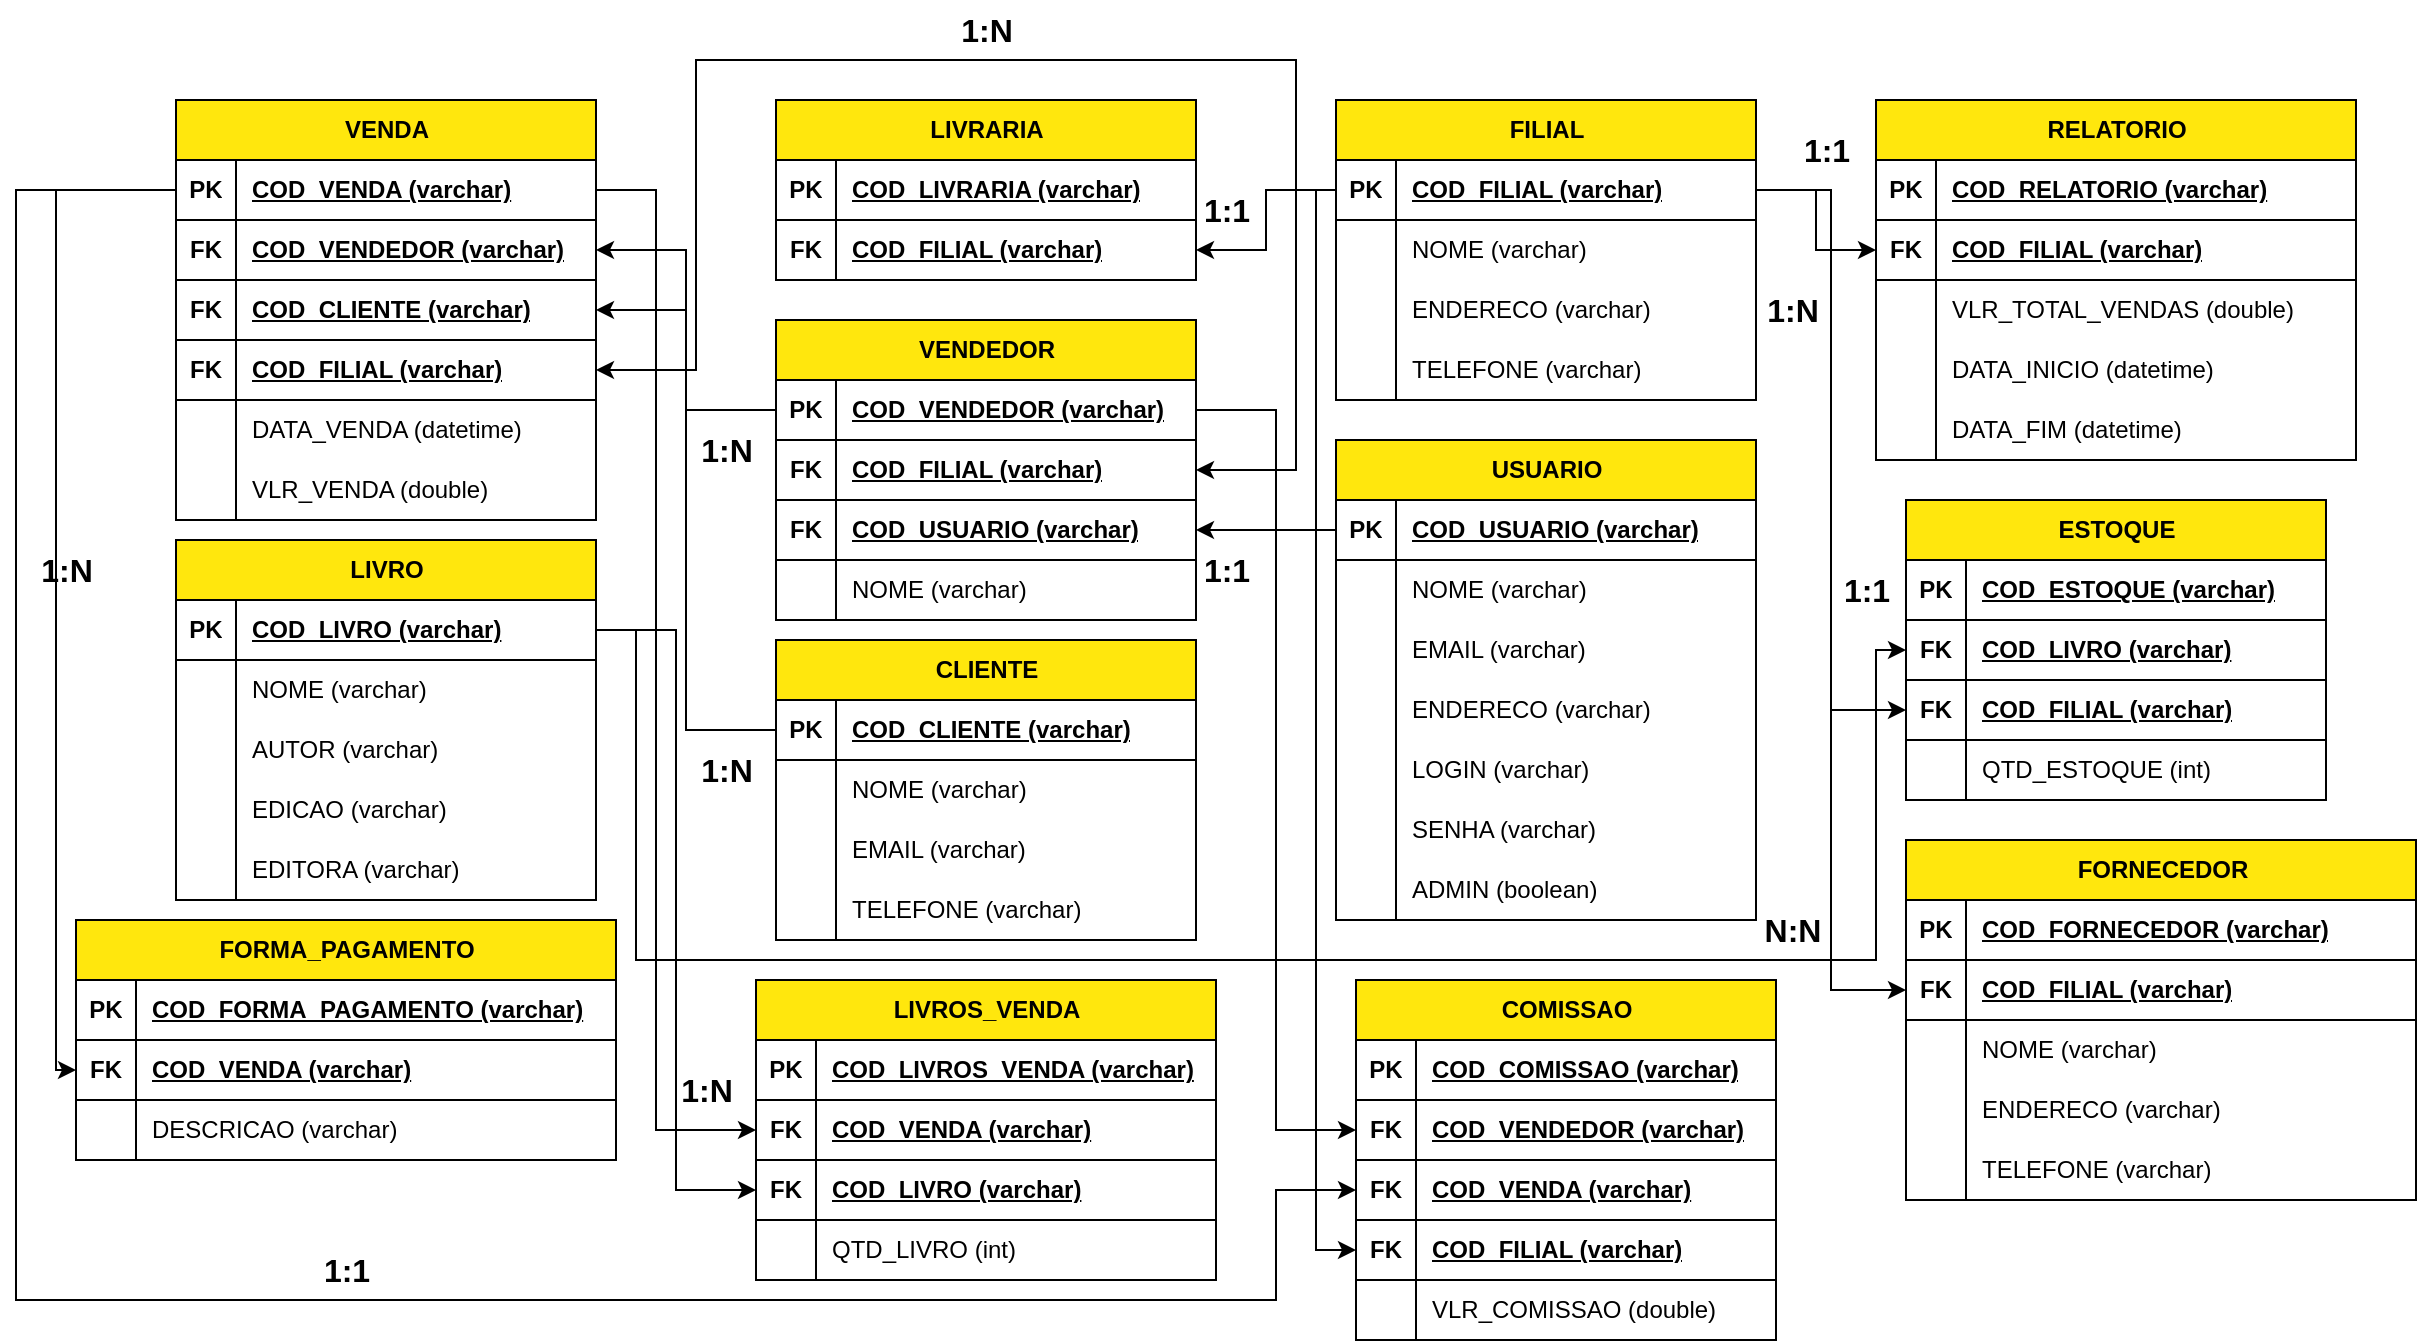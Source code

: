 <mxfile version="21.8.1" type="github">
  <diagram id="R2lEEEUBdFMjLlhIrx00" name="Page-1">
    <mxGraphModel dx="1784" dy="1964" grid="1" gridSize="10" guides="1" tooltips="1" connect="1" arrows="1" fold="1" page="1" pageScale="1" pageWidth="850" pageHeight="1100" math="0" shadow="0" extFonts="Permanent Marker^https://fonts.googleapis.com/css?family=Permanent+Marker">
      <root>
        <mxCell id="0" />
        <mxCell id="1" parent="0" />
        <mxCell id="cTlkV6Wml-D8M9kBclXR-1" value="VENDA" style="shape=table;startSize=30;container=1;collapsible=1;childLayout=tableLayout;fixedRows=1;rowLines=0;fontStyle=1;align=center;resizeLast=1;html=1;fillColor=#FFE70D;" parent="1" vertex="1">
          <mxGeometry x="-10" y="-60" width="210" height="210" as="geometry" />
        </mxCell>
        <mxCell id="cTlkV6Wml-D8M9kBclXR-2" value="" style="shape=tableRow;horizontal=0;startSize=0;swimlaneHead=0;swimlaneBody=0;fillColor=none;collapsible=0;dropTarget=0;points=[[0,0.5],[1,0.5]];portConstraint=eastwest;top=0;left=0;right=0;bottom=1;" parent="cTlkV6Wml-D8M9kBclXR-1" vertex="1">
          <mxGeometry y="30" width="210" height="30" as="geometry" />
        </mxCell>
        <mxCell id="cTlkV6Wml-D8M9kBclXR-3" value="PK" style="shape=partialRectangle;connectable=0;fillColor=none;top=0;left=0;bottom=0;right=0;fontStyle=1;overflow=hidden;whiteSpace=wrap;html=1;" parent="cTlkV6Wml-D8M9kBclXR-2" vertex="1">
          <mxGeometry width="30" height="30" as="geometry">
            <mxRectangle width="30" height="30" as="alternateBounds" />
          </mxGeometry>
        </mxCell>
        <mxCell id="cTlkV6Wml-D8M9kBclXR-4" value="COD_VENDA (varchar)" style="shape=partialRectangle;connectable=0;fillColor=none;top=0;left=0;bottom=0;right=0;align=left;spacingLeft=6;fontStyle=5;overflow=hidden;whiteSpace=wrap;html=1;" parent="cTlkV6Wml-D8M9kBclXR-2" vertex="1">
          <mxGeometry x="30" width="180" height="30" as="geometry">
            <mxRectangle width="180" height="30" as="alternateBounds" />
          </mxGeometry>
        </mxCell>
        <mxCell id="cTlkV6Wml-D8M9kBclXR-27" value="" style="shape=tableRow;horizontal=0;startSize=0;swimlaneHead=0;swimlaneBody=0;fillColor=none;collapsible=0;dropTarget=0;points=[[0,0.5],[1,0.5]];portConstraint=eastwest;top=0;left=0;right=0;bottom=1;" parent="cTlkV6Wml-D8M9kBclXR-1" vertex="1">
          <mxGeometry y="60" width="210" height="30" as="geometry" />
        </mxCell>
        <mxCell id="cTlkV6Wml-D8M9kBclXR-28" value="FK" style="shape=partialRectangle;connectable=0;fillColor=none;top=0;left=0;bottom=0;right=0;fontStyle=1;overflow=hidden;whiteSpace=wrap;html=1;" parent="cTlkV6Wml-D8M9kBclXR-27" vertex="1">
          <mxGeometry width="30" height="30" as="geometry">
            <mxRectangle width="30" height="30" as="alternateBounds" />
          </mxGeometry>
        </mxCell>
        <mxCell id="cTlkV6Wml-D8M9kBclXR-29" value="COD_VENDEDOR (varchar)" style="shape=partialRectangle;connectable=0;fillColor=none;top=0;left=0;bottom=0;right=0;align=left;spacingLeft=6;fontStyle=5;overflow=hidden;whiteSpace=wrap;html=1;" parent="cTlkV6Wml-D8M9kBclXR-27" vertex="1">
          <mxGeometry x="30" width="180" height="30" as="geometry">
            <mxRectangle width="180" height="30" as="alternateBounds" />
          </mxGeometry>
        </mxCell>
        <mxCell id="cTlkV6Wml-D8M9kBclXR-21" value="" style="shape=tableRow;horizontal=0;startSize=0;swimlaneHead=0;swimlaneBody=0;fillColor=none;collapsible=0;dropTarget=0;points=[[0,0.5],[1,0.5]];portConstraint=eastwest;top=0;left=0;right=0;bottom=1;" parent="cTlkV6Wml-D8M9kBclXR-1" vertex="1">
          <mxGeometry y="90" width="210" height="30" as="geometry" />
        </mxCell>
        <mxCell id="cTlkV6Wml-D8M9kBclXR-22" value="FK" style="shape=partialRectangle;connectable=0;fillColor=none;top=0;left=0;bottom=0;right=0;fontStyle=1;overflow=hidden;whiteSpace=wrap;html=1;" parent="cTlkV6Wml-D8M9kBclXR-21" vertex="1">
          <mxGeometry width="30" height="30" as="geometry">
            <mxRectangle width="30" height="30" as="alternateBounds" />
          </mxGeometry>
        </mxCell>
        <mxCell id="cTlkV6Wml-D8M9kBclXR-23" value="COD_CLIENTE (varchar)" style="shape=partialRectangle;connectable=0;fillColor=none;top=0;left=0;bottom=0;right=0;align=left;spacingLeft=6;fontStyle=5;overflow=hidden;whiteSpace=wrap;html=1;" parent="cTlkV6Wml-D8M9kBclXR-21" vertex="1">
          <mxGeometry x="30" width="180" height="30" as="geometry">
            <mxRectangle width="180" height="30" as="alternateBounds" />
          </mxGeometry>
        </mxCell>
        <mxCell id="cTlkV6Wml-D8M9kBclXR-24" value="" style="shape=tableRow;horizontal=0;startSize=0;swimlaneHead=0;swimlaneBody=0;fillColor=none;collapsible=0;dropTarget=0;points=[[0,0.5],[1,0.5]];portConstraint=eastwest;top=0;left=0;right=0;bottom=1;" parent="cTlkV6Wml-D8M9kBclXR-1" vertex="1">
          <mxGeometry y="120" width="210" height="30" as="geometry" />
        </mxCell>
        <mxCell id="cTlkV6Wml-D8M9kBclXR-25" value="FK" style="shape=partialRectangle;connectable=0;fillColor=none;top=0;left=0;bottom=0;right=0;fontStyle=1;overflow=hidden;whiteSpace=wrap;html=1;" parent="cTlkV6Wml-D8M9kBclXR-24" vertex="1">
          <mxGeometry width="30" height="30" as="geometry">
            <mxRectangle width="30" height="30" as="alternateBounds" />
          </mxGeometry>
        </mxCell>
        <mxCell id="cTlkV6Wml-D8M9kBclXR-26" value="COD_FILIAL (varchar)" style="shape=partialRectangle;connectable=0;fillColor=none;top=0;left=0;bottom=0;right=0;align=left;spacingLeft=6;fontStyle=5;overflow=hidden;whiteSpace=wrap;html=1;" parent="cTlkV6Wml-D8M9kBclXR-24" vertex="1">
          <mxGeometry x="30" width="180" height="30" as="geometry">
            <mxRectangle width="180" height="30" as="alternateBounds" />
          </mxGeometry>
        </mxCell>
        <mxCell id="cTlkV6Wml-D8M9kBclXR-5" value="" style="shape=tableRow;horizontal=0;startSize=0;swimlaneHead=0;swimlaneBody=0;fillColor=none;collapsible=0;dropTarget=0;points=[[0,0.5],[1,0.5]];portConstraint=eastwest;top=0;left=0;right=0;bottom=0;" parent="cTlkV6Wml-D8M9kBclXR-1" vertex="1">
          <mxGeometry y="150" width="210" height="30" as="geometry" />
        </mxCell>
        <mxCell id="cTlkV6Wml-D8M9kBclXR-6" value="" style="shape=partialRectangle;connectable=0;fillColor=none;top=0;left=0;bottom=0;right=0;editable=1;overflow=hidden;whiteSpace=wrap;html=1;" parent="cTlkV6Wml-D8M9kBclXR-5" vertex="1">
          <mxGeometry width="30" height="30" as="geometry">
            <mxRectangle width="30" height="30" as="alternateBounds" />
          </mxGeometry>
        </mxCell>
        <mxCell id="cTlkV6Wml-D8M9kBclXR-7" value="DATA_VENDA (datetime)" style="shape=partialRectangle;connectable=0;fillColor=none;top=0;left=0;bottom=0;right=0;align=left;spacingLeft=6;overflow=hidden;whiteSpace=wrap;html=1;" parent="cTlkV6Wml-D8M9kBclXR-5" vertex="1">
          <mxGeometry x="30" width="180" height="30" as="geometry">
            <mxRectangle width="180" height="30" as="alternateBounds" />
          </mxGeometry>
        </mxCell>
        <mxCell id="cTlkV6Wml-D8M9kBclXR-8" value="" style="shape=tableRow;horizontal=0;startSize=0;swimlaneHead=0;swimlaneBody=0;fillColor=none;collapsible=0;dropTarget=0;points=[[0,0.5],[1,0.5]];portConstraint=eastwest;top=0;left=0;right=0;bottom=0;" parent="cTlkV6Wml-D8M9kBclXR-1" vertex="1">
          <mxGeometry y="180" width="210" height="30" as="geometry" />
        </mxCell>
        <mxCell id="cTlkV6Wml-D8M9kBclXR-9" value="" style="shape=partialRectangle;connectable=0;fillColor=none;top=0;left=0;bottom=0;right=0;editable=1;overflow=hidden;whiteSpace=wrap;html=1;" parent="cTlkV6Wml-D8M9kBclXR-8" vertex="1">
          <mxGeometry width="30" height="30" as="geometry">
            <mxRectangle width="30" height="30" as="alternateBounds" />
          </mxGeometry>
        </mxCell>
        <mxCell id="cTlkV6Wml-D8M9kBclXR-10" value="VLR_VENDA (double)" style="shape=partialRectangle;connectable=0;fillColor=none;top=0;left=0;bottom=0;right=0;align=left;spacingLeft=6;overflow=hidden;whiteSpace=wrap;html=1;" parent="cTlkV6Wml-D8M9kBclXR-8" vertex="1">
          <mxGeometry x="30" width="180" height="30" as="geometry">
            <mxRectangle width="180" height="30" as="alternateBounds" />
          </mxGeometry>
        </mxCell>
        <mxCell id="cTlkV6Wml-D8M9kBclXR-35" value="VENDEDOR" style="shape=table;startSize=30;container=1;collapsible=1;childLayout=tableLayout;fixedRows=1;rowLines=0;fontStyle=1;align=center;resizeLast=1;html=1;fillColor=#FFE70D;" parent="1" vertex="1">
          <mxGeometry x="290" y="50" width="210" height="150" as="geometry" />
        </mxCell>
        <mxCell id="cTlkV6Wml-D8M9kBclXR-36" value="" style="shape=tableRow;horizontal=0;startSize=0;swimlaneHead=0;swimlaneBody=0;fillColor=none;collapsible=0;dropTarget=0;points=[[0,0.5],[1,0.5]];portConstraint=eastwest;top=0;left=0;right=0;bottom=1;" parent="cTlkV6Wml-D8M9kBclXR-35" vertex="1">
          <mxGeometry y="30" width="210" height="30" as="geometry" />
        </mxCell>
        <mxCell id="cTlkV6Wml-D8M9kBclXR-37" value="PK" style="shape=partialRectangle;connectable=0;fillColor=none;top=0;left=0;bottom=0;right=0;fontStyle=1;overflow=hidden;whiteSpace=wrap;html=1;" parent="cTlkV6Wml-D8M9kBclXR-36" vertex="1">
          <mxGeometry width="30" height="30" as="geometry">
            <mxRectangle width="30" height="30" as="alternateBounds" />
          </mxGeometry>
        </mxCell>
        <mxCell id="cTlkV6Wml-D8M9kBclXR-38" value="COD_VENDEDOR (varchar)" style="shape=partialRectangle;connectable=0;fillColor=none;top=0;left=0;bottom=0;right=0;align=left;spacingLeft=6;fontStyle=5;overflow=hidden;whiteSpace=wrap;html=1;" parent="cTlkV6Wml-D8M9kBclXR-36" vertex="1">
          <mxGeometry x="30" width="180" height="30" as="geometry">
            <mxRectangle width="180" height="30" as="alternateBounds" />
          </mxGeometry>
        </mxCell>
        <mxCell id="cTlkV6Wml-D8M9kBclXR-39" value="" style="shape=tableRow;horizontal=0;startSize=0;swimlaneHead=0;swimlaneBody=0;fillColor=none;collapsible=0;dropTarget=0;points=[[0,0.5],[1,0.5]];portConstraint=eastwest;top=0;left=0;right=0;bottom=1;" parent="cTlkV6Wml-D8M9kBclXR-35" vertex="1">
          <mxGeometry y="60" width="210" height="30" as="geometry" />
        </mxCell>
        <mxCell id="cTlkV6Wml-D8M9kBclXR-40" value="FK" style="shape=partialRectangle;connectable=0;fillColor=none;top=0;left=0;bottom=0;right=0;fontStyle=1;overflow=hidden;whiteSpace=wrap;html=1;" parent="cTlkV6Wml-D8M9kBclXR-39" vertex="1">
          <mxGeometry width="30" height="30" as="geometry">
            <mxRectangle width="30" height="30" as="alternateBounds" />
          </mxGeometry>
        </mxCell>
        <mxCell id="cTlkV6Wml-D8M9kBclXR-41" value="COD_FILIAL (varchar)" style="shape=partialRectangle;connectable=0;fillColor=none;top=0;left=0;bottom=0;right=0;align=left;spacingLeft=6;fontStyle=5;overflow=hidden;whiteSpace=wrap;html=1;" parent="cTlkV6Wml-D8M9kBclXR-39" vertex="1">
          <mxGeometry x="30" width="180" height="30" as="geometry">
            <mxRectangle width="180" height="30" as="alternateBounds" />
          </mxGeometry>
        </mxCell>
        <mxCell id="cTlkV6Wml-D8M9kBclXR-42" value="" style="shape=tableRow;horizontal=0;startSize=0;swimlaneHead=0;swimlaneBody=0;fillColor=none;collapsible=0;dropTarget=0;points=[[0,0.5],[1,0.5]];portConstraint=eastwest;top=0;left=0;right=0;bottom=1;" parent="cTlkV6Wml-D8M9kBclXR-35" vertex="1">
          <mxGeometry y="90" width="210" height="30" as="geometry" />
        </mxCell>
        <mxCell id="cTlkV6Wml-D8M9kBclXR-43" value="FK" style="shape=partialRectangle;connectable=0;fillColor=none;top=0;left=0;bottom=0;right=0;fontStyle=1;overflow=hidden;whiteSpace=wrap;html=1;" parent="cTlkV6Wml-D8M9kBclXR-42" vertex="1">
          <mxGeometry width="30" height="30" as="geometry">
            <mxRectangle width="30" height="30" as="alternateBounds" />
          </mxGeometry>
        </mxCell>
        <mxCell id="cTlkV6Wml-D8M9kBclXR-44" value="COD_USUARIO (varchar)" style="shape=partialRectangle;connectable=0;fillColor=none;top=0;left=0;bottom=0;right=0;align=left;spacingLeft=6;fontStyle=5;overflow=hidden;whiteSpace=wrap;html=1;" parent="cTlkV6Wml-D8M9kBclXR-42" vertex="1">
          <mxGeometry x="30" width="180" height="30" as="geometry">
            <mxRectangle width="180" height="30" as="alternateBounds" />
          </mxGeometry>
        </mxCell>
        <mxCell id="cTlkV6Wml-D8M9kBclXR-48" value="" style="shape=tableRow;horizontal=0;startSize=0;swimlaneHead=0;swimlaneBody=0;fillColor=none;collapsible=0;dropTarget=0;points=[[0,0.5],[1,0.5]];portConstraint=eastwest;top=0;left=0;right=0;bottom=0;" parent="cTlkV6Wml-D8M9kBclXR-35" vertex="1">
          <mxGeometry y="120" width="210" height="30" as="geometry" />
        </mxCell>
        <mxCell id="cTlkV6Wml-D8M9kBclXR-49" value="" style="shape=partialRectangle;connectable=0;fillColor=none;top=0;left=0;bottom=0;right=0;editable=1;overflow=hidden;whiteSpace=wrap;html=1;" parent="cTlkV6Wml-D8M9kBclXR-48" vertex="1">
          <mxGeometry width="30" height="30" as="geometry">
            <mxRectangle width="30" height="30" as="alternateBounds" />
          </mxGeometry>
        </mxCell>
        <mxCell id="cTlkV6Wml-D8M9kBclXR-50" value="NOME (varchar)" style="shape=partialRectangle;connectable=0;fillColor=none;top=0;left=0;bottom=0;right=0;align=left;spacingLeft=6;overflow=hidden;whiteSpace=wrap;html=1;" parent="cTlkV6Wml-D8M9kBclXR-48" vertex="1">
          <mxGeometry x="30" width="180" height="30" as="geometry">
            <mxRectangle width="180" height="30" as="alternateBounds" />
          </mxGeometry>
        </mxCell>
        <mxCell id="cTlkV6Wml-D8M9kBclXR-54" style="edgeStyle=orthogonalEdgeStyle;rounded=0;orthogonalLoop=1;jettySize=auto;html=1;entryX=1;entryY=0.5;entryDx=0;entryDy=0;" parent="1" source="cTlkV6Wml-D8M9kBclXR-36" target="cTlkV6Wml-D8M9kBclXR-27" edge="1">
          <mxGeometry relative="1" as="geometry" />
        </mxCell>
        <mxCell id="cTlkV6Wml-D8M9kBclXR-55" value="CLIENTE" style="shape=table;startSize=30;container=1;collapsible=1;childLayout=tableLayout;fixedRows=1;rowLines=0;fontStyle=1;align=center;resizeLast=1;html=1;fillColor=#FFE70D;" parent="1" vertex="1">
          <mxGeometry x="290" y="210" width="210" height="150" as="geometry" />
        </mxCell>
        <mxCell id="cTlkV6Wml-D8M9kBclXR-56" value="" style="shape=tableRow;horizontal=0;startSize=0;swimlaneHead=0;swimlaneBody=0;fillColor=none;collapsible=0;dropTarget=0;points=[[0,0.5],[1,0.5]];portConstraint=eastwest;top=0;left=0;right=0;bottom=1;" parent="cTlkV6Wml-D8M9kBclXR-55" vertex="1">
          <mxGeometry y="30" width="210" height="30" as="geometry" />
        </mxCell>
        <mxCell id="cTlkV6Wml-D8M9kBclXR-57" value="PK" style="shape=partialRectangle;connectable=0;fillColor=none;top=0;left=0;bottom=0;right=0;fontStyle=1;overflow=hidden;whiteSpace=wrap;html=1;" parent="cTlkV6Wml-D8M9kBclXR-56" vertex="1">
          <mxGeometry width="30" height="30" as="geometry">
            <mxRectangle width="30" height="30" as="alternateBounds" />
          </mxGeometry>
        </mxCell>
        <mxCell id="cTlkV6Wml-D8M9kBclXR-58" value="COD_CLIENTE (varchar)" style="shape=partialRectangle;connectable=0;fillColor=none;top=0;left=0;bottom=0;right=0;align=left;spacingLeft=6;fontStyle=5;overflow=hidden;whiteSpace=wrap;html=1;" parent="cTlkV6Wml-D8M9kBclXR-56" vertex="1">
          <mxGeometry x="30" width="180" height="30" as="geometry">
            <mxRectangle width="180" height="30" as="alternateBounds" />
          </mxGeometry>
        </mxCell>
        <mxCell id="cTlkV6Wml-D8M9kBclXR-65" value="" style="shape=tableRow;horizontal=0;startSize=0;swimlaneHead=0;swimlaneBody=0;fillColor=none;collapsible=0;dropTarget=0;points=[[0,0.5],[1,0.5]];portConstraint=eastwest;top=0;left=0;right=0;bottom=0;" parent="cTlkV6Wml-D8M9kBclXR-55" vertex="1">
          <mxGeometry y="60" width="210" height="30" as="geometry" />
        </mxCell>
        <mxCell id="cTlkV6Wml-D8M9kBclXR-66" value="" style="shape=partialRectangle;connectable=0;fillColor=none;top=0;left=0;bottom=0;right=0;editable=1;overflow=hidden;whiteSpace=wrap;html=1;" parent="cTlkV6Wml-D8M9kBclXR-65" vertex="1">
          <mxGeometry width="30" height="30" as="geometry">
            <mxRectangle width="30" height="30" as="alternateBounds" />
          </mxGeometry>
        </mxCell>
        <mxCell id="cTlkV6Wml-D8M9kBclXR-67" value="NOME (varchar)" style="shape=partialRectangle;connectable=0;fillColor=none;top=0;left=0;bottom=0;right=0;align=left;spacingLeft=6;overflow=hidden;whiteSpace=wrap;html=1;" parent="cTlkV6Wml-D8M9kBclXR-65" vertex="1">
          <mxGeometry x="30" width="180" height="30" as="geometry">
            <mxRectangle width="180" height="30" as="alternateBounds" />
          </mxGeometry>
        </mxCell>
        <mxCell id="cTlkV6Wml-D8M9kBclXR-68" value="" style="shape=tableRow;horizontal=0;startSize=0;swimlaneHead=0;swimlaneBody=0;fillColor=none;collapsible=0;dropTarget=0;points=[[0,0.5],[1,0.5]];portConstraint=eastwest;top=0;left=0;right=0;bottom=0;" parent="cTlkV6Wml-D8M9kBclXR-55" vertex="1">
          <mxGeometry y="90" width="210" height="30" as="geometry" />
        </mxCell>
        <mxCell id="cTlkV6Wml-D8M9kBclXR-69" value="" style="shape=partialRectangle;connectable=0;fillColor=none;top=0;left=0;bottom=0;right=0;editable=1;overflow=hidden;whiteSpace=wrap;html=1;" parent="cTlkV6Wml-D8M9kBclXR-68" vertex="1">
          <mxGeometry width="30" height="30" as="geometry">
            <mxRectangle width="30" height="30" as="alternateBounds" />
          </mxGeometry>
        </mxCell>
        <mxCell id="cTlkV6Wml-D8M9kBclXR-70" value="EMAIL (varchar)" style="shape=partialRectangle;connectable=0;fillColor=none;top=0;left=0;bottom=0;right=0;align=left;spacingLeft=6;overflow=hidden;whiteSpace=wrap;html=1;" parent="cTlkV6Wml-D8M9kBclXR-68" vertex="1">
          <mxGeometry x="30" width="180" height="30" as="geometry">
            <mxRectangle width="180" height="30" as="alternateBounds" />
          </mxGeometry>
        </mxCell>
        <mxCell id="cTlkV6Wml-D8M9kBclXR-71" value="" style="shape=tableRow;horizontal=0;startSize=0;swimlaneHead=0;swimlaneBody=0;fillColor=none;collapsible=0;dropTarget=0;points=[[0,0.5],[1,0.5]];portConstraint=eastwest;top=0;left=0;right=0;bottom=0;" parent="cTlkV6Wml-D8M9kBclXR-55" vertex="1">
          <mxGeometry y="120" width="210" height="30" as="geometry" />
        </mxCell>
        <mxCell id="cTlkV6Wml-D8M9kBclXR-72" value="" style="shape=partialRectangle;connectable=0;fillColor=none;top=0;left=0;bottom=0;right=0;editable=1;overflow=hidden;whiteSpace=wrap;html=1;" parent="cTlkV6Wml-D8M9kBclXR-71" vertex="1">
          <mxGeometry width="30" height="30" as="geometry">
            <mxRectangle width="30" height="30" as="alternateBounds" />
          </mxGeometry>
        </mxCell>
        <mxCell id="cTlkV6Wml-D8M9kBclXR-73" value="TELEFONE (varchar)" style="shape=partialRectangle;connectable=0;fillColor=none;top=0;left=0;bottom=0;right=0;align=left;spacingLeft=6;overflow=hidden;whiteSpace=wrap;html=1;" parent="cTlkV6Wml-D8M9kBclXR-71" vertex="1">
          <mxGeometry x="30" width="180" height="30" as="geometry">
            <mxRectangle width="180" height="30" as="alternateBounds" />
          </mxGeometry>
        </mxCell>
        <mxCell id="cTlkV6Wml-D8M9kBclXR-74" style="edgeStyle=orthogonalEdgeStyle;rounded=0;orthogonalLoop=1;jettySize=auto;html=1;entryX=1;entryY=0.5;entryDx=0;entryDy=0;" parent="1" source="cTlkV6Wml-D8M9kBclXR-56" target="cTlkV6Wml-D8M9kBclXR-21" edge="1">
          <mxGeometry relative="1" as="geometry" />
        </mxCell>
        <mxCell id="cTlkV6Wml-D8M9kBclXR-83" value="USUARIO" style="shape=table;startSize=30;container=1;collapsible=1;childLayout=tableLayout;fixedRows=1;rowLines=0;fontStyle=1;align=center;resizeLast=1;html=1;fillColor=#FFE70D;" parent="1" vertex="1">
          <mxGeometry x="570" y="110" width="210" height="240" as="geometry" />
        </mxCell>
        <mxCell id="cTlkV6Wml-D8M9kBclXR-84" value="" style="shape=tableRow;horizontal=0;startSize=0;swimlaneHead=0;swimlaneBody=0;fillColor=none;collapsible=0;dropTarget=0;points=[[0,0.5],[1,0.5]];portConstraint=eastwest;top=0;left=0;right=0;bottom=1;" parent="cTlkV6Wml-D8M9kBclXR-83" vertex="1">
          <mxGeometry y="30" width="210" height="30" as="geometry" />
        </mxCell>
        <mxCell id="cTlkV6Wml-D8M9kBclXR-85" value="PK" style="shape=partialRectangle;connectable=0;fillColor=none;top=0;left=0;bottom=0;right=0;fontStyle=1;overflow=hidden;whiteSpace=wrap;html=1;" parent="cTlkV6Wml-D8M9kBclXR-84" vertex="1">
          <mxGeometry width="30" height="30" as="geometry">
            <mxRectangle width="30" height="30" as="alternateBounds" />
          </mxGeometry>
        </mxCell>
        <mxCell id="cTlkV6Wml-D8M9kBclXR-86" value="COD_USUARIO (varchar)" style="shape=partialRectangle;connectable=0;fillColor=none;top=0;left=0;bottom=0;right=0;align=left;spacingLeft=6;fontStyle=5;overflow=hidden;whiteSpace=wrap;html=1;" parent="cTlkV6Wml-D8M9kBclXR-84" vertex="1">
          <mxGeometry x="30" width="180" height="30" as="geometry">
            <mxRectangle width="180" height="30" as="alternateBounds" />
          </mxGeometry>
        </mxCell>
        <mxCell id="cTlkV6Wml-D8M9kBclXR-93" value="" style="shape=tableRow;horizontal=0;startSize=0;swimlaneHead=0;swimlaneBody=0;fillColor=none;collapsible=0;dropTarget=0;points=[[0,0.5],[1,0.5]];portConstraint=eastwest;top=0;left=0;right=0;bottom=0;" parent="cTlkV6Wml-D8M9kBclXR-83" vertex="1">
          <mxGeometry y="60" width="210" height="30" as="geometry" />
        </mxCell>
        <mxCell id="cTlkV6Wml-D8M9kBclXR-94" value="" style="shape=partialRectangle;connectable=0;fillColor=none;top=0;left=0;bottom=0;right=0;editable=1;overflow=hidden;whiteSpace=wrap;html=1;" parent="cTlkV6Wml-D8M9kBclXR-93" vertex="1">
          <mxGeometry width="30" height="30" as="geometry">
            <mxRectangle width="30" height="30" as="alternateBounds" />
          </mxGeometry>
        </mxCell>
        <mxCell id="cTlkV6Wml-D8M9kBclXR-95" value="NOME (varchar)" style="shape=partialRectangle;connectable=0;fillColor=none;top=0;left=0;bottom=0;right=0;align=left;spacingLeft=6;overflow=hidden;whiteSpace=wrap;html=1;" parent="cTlkV6Wml-D8M9kBclXR-93" vertex="1">
          <mxGeometry x="30" width="180" height="30" as="geometry">
            <mxRectangle width="180" height="30" as="alternateBounds" />
          </mxGeometry>
        </mxCell>
        <mxCell id="cTlkV6Wml-D8M9kBclXR-96" value="" style="shape=tableRow;horizontal=0;startSize=0;swimlaneHead=0;swimlaneBody=0;fillColor=none;collapsible=0;dropTarget=0;points=[[0,0.5],[1,0.5]];portConstraint=eastwest;top=0;left=0;right=0;bottom=0;" parent="cTlkV6Wml-D8M9kBclXR-83" vertex="1">
          <mxGeometry y="90" width="210" height="30" as="geometry" />
        </mxCell>
        <mxCell id="cTlkV6Wml-D8M9kBclXR-97" value="" style="shape=partialRectangle;connectable=0;fillColor=none;top=0;left=0;bottom=0;right=0;editable=1;overflow=hidden;whiteSpace=wrap;html=1;" parent="cTlkV6Wml-D8M9kBclXR-96" vertex="1">
          <mxGeometry width="30" height="30" as="geometry">
            <mxRectangle width="30" height="30" as="alternateBounds" />
          </mxGeometry>
        </mxCell>
        <mxCell id="cTlkV6Wml-D8M9kBclXR-98" value="EMAIL (varchar)" style="shape=partialRectangle;connectable=0;fillColor=none;top=0;left=0;bottom=0;right=0;align=left;spacingLeft=6;overflow=hidden;whiteSpace=wrap;html=1;" parent="cTlkV6Wml-D8M9kBclXR-96" vertex="1">
          <mxGeometry x="30" width="180" height="30" as="geometry">
            <mxRectangle width="180" height="30" as="alternateBounds" />
          </mxGeometry>
        </mxCell>
        <mxCell id="cTlkV6Wml-D8M9kBclXR-99" value="" style="shape=tableRow;horizontal=0;startSize=0;swimlaneHead=0;swimlaneBody=0;fillColor=none;collapsible=0;dropTarget=0;points=[[0,0.5],[1,0.5]];portConstraint=eastwest;top=0;left=0;right=0;bottom=0;" parent="cTlkV6Wml-D8M9kBclXR-83" vertex="1">
          <mxGeometry y="120" width="210" height="30" as="geometry" />
        </mxCell>
        <mxCell id="cTlkV6Wml-D8M9kBclXR-100" value="" style="shape=partialRectangle;connectable=0;fillColor=none;top=0;left=0;bottom=0;right=0;editable=1;overflow=hidden;whiteSpace=wrap;html=1;" parent="cTlkV6Wml-D8M9kBclXR-99" vertex="1">
          <mxGeometry width="30" height="30" as="geometry">
            <mxRectangle width="30" height="30" as="alternateBounds" />
          </mxGeometry>
        </mxCell>
        <mxCell id="cTlkV6Wml-D8M9kBclXR-101" value="ENDERECO (varchar)" style="shape=partialRectangle;connectable=0;fillColor=none;top=0;left=0;bottom=0;right=0;align=left;spacingLeft=6;overflow=hidden;whiteSpace=wrap;html=1;" parent="cTlkV6Wml-D8M9kBclXR-99" vertex="1">
          <mxGeometry x="30" width="180" height="30" as="geometry">
            <mxRectangle width="180" height="30" as="alternateBounds" />
          </mxGeometry>
        </mxCell>
        <mxCell id="cTlkV6Wml-D8M9kBclXR-102" value="" style="shape=tableRow;horizontal=0;startSize=0;swimlaneHead=0;swimlaneBody=0;fillColor=none;collapsible=0;dropTarget=0;points=[[0,0.5],[1,0.5]];portConstraint=eastwest;top=0;left=0;right=0;bottom=0;" parent="cTlkV6Wml-D8M9kBclXR-83" vertex="1">
          <mxGeometry y="150" width="210" height="30" as="geometry" />
        </mxCell>
        <mxCell id="cTlkV6Wml-D8M9kBclXR-103" value="" style="shape=partialRectangle;connectable=0;fillColor=none;top=0;left=0;bottom=0;right=0;editable=1;overflow=hidden;whiteSpace=wrap;html=1;" parent="cTlkV6Wml-D8M9kBclXR-102" vertex="1">
          <mxGeometry width="30" height="30" as="geometry">
            <mxRectangle width="30" height="30" as="alternateBounds" />
          </mxGeometry>
        </mxCell>
        <mxCell id="cTlkV6Wml-D8M9kBclXR-104" value="LOGIN (varchar)" style="shape=partialRectangle;connectable=0;fillColor=none;top=0;left=0;bottom=0;right=0;align=left;spacingLeft=6;overflow=hidden;whiteSpace=wrap;html=1;" parent="cTlkV6Wml-D8M9kBclXR-102" vertex="1">
          <mxGeometry x="30" width="180" height="30" as="geometry">
            <mxRectangle width="180" height="30" as="alternateBounds" />
          </mxGeometry>
        </mxCell>
        <mxCell id="cTlkV6Wml-D8M9kBclXR-105" value="" style="shape=tableRow;horizontal=0;startSize=0;swimlaneHead=0;swimlaneBody=0;fillColor=none;collapsible=0;dropTarget=0;points=[[0,0.5],[1,0.5]];portConstraint=eastwest;top=0;left=0;right=0;bottom=0;" parent="cTlkV6Wml-D8M9kBclXR-83" vertex="1">
          <mxGeometry y="180" width="210" height="30" as="geometry" />
        </mxCell>
        <mxCell id="cTlkV6Wml-D8M9kBclXR-106" value="" style="shape=partialRectangle;connectable=0;fillColor=none;top=0;left=0;bottom=0;right=0;editable=1;overflow=hidden;whiteSpace=wrap;html=1;" parent="cTlkV6Wml-D8M9kBclXR-105" vertex="1">
          <mxGeometry width="30" height="30" as="geometry">
            <mxRectangle width="30" height="30" as="alternateBounds" />
          </mxGeometry>
        </mxCell>
        <mxCell id="cTlkV6Wml-D8M9kBclXR-107" value="SENHA (varchar)" style="shape=partialRectangle;connectable=0;fillColor=none;top=0;left=0;bottom=0;right=0;align=left;spacingLeft=6;overflow=hidden;whiteSpace=wrap;html=1;" parent="cTlkV6Wml-D8M9kBclXR-105" vertex="1">
          <mxGeometry x="30" width="180" height="30" as="geometry">
            <mxRectangle width="180" height="30" as="alternateBounds" />
          </mxGeometry>
        </mxCell>
        <mxCell id="cTlkV6Wml-D8M9kBclXR-108" value="" style="shape=tableRow;horizontal=0;startSize=0;swimlaneHead=0;swimlaneBody=0;fillColor=none;collapsible=0;dropTarget=0;points=[[0,0.5],[1,0.5]];portConstraint=eastwest;top=0;left=0;right=0;bottom=0;" parent="cTlkV6Wml-D8M9kBclXR-83" vertex="1">
          <mxGeometry y="210" width="210" height="30" as="geometry" />
        </mxCell>
        <mxCell id="cTlkV6Wml-D8M9kBclXR-109" value="" style="shape=partialRectangle;connectable=0;fillColor=none;top=0;left=0;bottom=0;right=0;editable=1;overflow=hidden;whiteSpace=wrap;html=1;" parent="cTlkV6Wml-D8M9kBclXR-108" vertex="1">
          <mxGeometry width="30" height="30" as="geometry">
            <mxRectangle width="30" height="30" as="alternateBounds" />
          </mxGeometry>
        </mxCell>
        <mxCell id="cTlkV6Wml-D8M9kBclXR-110" value="ADMIN (boolean)" style="shape=partialRectangle;connectable=0;fillColor=none;top=0;left=0;bottom=0;right=0;align=left;spacingLeft=6;overflow=hidden;whiteSpace=wrap;html=1;" parent="cTlkV6Wml-D8M9kBclXR-108" vertex="1">
          <mxGeometry x="30" width="180" height="30" as="geometry">
            <mxRectangle width="180" height="30" as="alternateBounds" />
          </mxGeometry>
        </mxCell>
        <mxCell id="cTlkV6Wml-D8M9kBclXR-111" style="edgeStyle=orthogonalEdgeStyle;rounded=0;orthogonalLoop=1;jettySize=auto;html=1;entryX=1;entryY=0.5;entryDx=0;entryDy=0;" parent="1" source="cTlkV6Wml-D8M9kBclXR-84" target="cTlkV6Wml-D8M9kBclXR-42" edge="1">
          <mxGeometry relative="1" as="geometry" />
        </mxCell>
        <mxCell id="cTlkV6Wml-D8M9kBclXR-117" value="FILIAL" style="shape=table;startSize=30;container=1;collapsible=1;childLayout=tableLayout;fixedRows=1;rowLines=0;fontStyle=1;align=center;resizeLast=1;html=1;fillColor=#FFE70D;" parent="1" vertex="1">
          <mxGeometry x="570" y="-60" width="210" height="150" as="geometry" />
        </mxCell>
        <mxCell id="cTlkV6Wml-D8M9kBclXR-118" value="" style="shape=tableRow;horizontal=0;startSize=0;swimlaneHead=0;swimlaneBody=0;fillColor=none;collapsible=0;dropTarget=0;points=[[0,0.5],[1,0.5]];portConstraint=eastwest;top=0;left=0;right=0;bottom=1;" parent="cTlkV6Wml-D8M9kBclXR-117" vertex="1">
          <mxGeometry y="30" width="210" height="30" as="geometry" />
        </mxCell>
        <mxCell id="cTlkV6Wml-D8M9kBclXR-119" value="PK" style="shape=partialRectangle;connectable=0;fillColor=none;top=0;left=0;bottom=0;right=0;fontStyle=1;overflow=hidden;whiteSpace=wrap;html=1;" parent="cTlkV6Wml-D8M9kBclXR-118" vertex="1">
          <mxGeometry width="30" height="30" as="geometry">
            <mxRectangle width="30" height="30" as="alternateBounds" />
          </mxGeometry>
        </mxCell>
        <mxCell id="cTlkV6Wml-D8M9kBclXR-120" value="COD_FILIAL (varchar)" style="shape=partialRectangle;connectable=0;fillColor=none;top=0;left=0;bottom=0;right=0;align=left;spacingLeft=6;fontStyle=5;overflow=hidden;whiteSpace=wrap;html=1;" parent="cTlkV6Wml-D8M9kBclXR-118" vertex="1">
          <mxGeometry x="30" width="180" height="30" as="geometry">
            <mxRectangle width="180" height="30" as="alternateBounds" />
          </mxGeometry>
        </mxCell>
        <mxCell id="cTlkV6Wml-D8M9kBclXR-121" value="" style="shape=tableRow;horizontal=0;startSize=0;swimlaneHead=0;swimlaneBody=0;fillColor=none;collapsible=0;dropTarget=0;points=[[0,0.5],[1,0.5]];portConstraint=eastwest;top=0;left=0;right=0;bottom=0;" parent="cTlkV6Wml-D8M9kBclXR-117" vertex="1">
          <mxGeometry y="60" width="210" height="30" as="geometry" />
        </mxCell>
        <mxCell id="cTlkV6Wml-D8M9kBclXR-122" value="" style="shape=partialRectangle;connectable=0;fillColor=none;top=0;left=0;bottom=0;right=0;editable=1;overflow=hidden;whiteSpace=wrap;html=1;" parent="cTlkV6Wml-D8M9kBclXR-121" vertex="1">
          <mxGeometry width="30" height="30" as="geometry">
            <mxRectangle width="30" height="30" as="alternateBounds" />
          </mxGeometry>
        </mxCell>
        <mxCell id="cTlkV6Wml-D8M9kBclXR-123" value="NOME (varchar)" style="shape=partialRectangle;connectable=0;fillColor=none;top=0;left=0;bottom=0;right=0;align=left;spacingLeft=6;overflow=hidden;whiteSpace=wrap;html=1;" parent="cTlkV6Wml-D8M9kBclXR-121" vertex="1">
          <mxGeometry x="30" width="180" height="30" as="geometry">
            <mxRectangle width="180" height="30" as="alternateBounds" />
          </mxGeometry>
        </mxCell>
        <mxCell id="cTlkV6Wml-D8M9kBclXR-124" value="" style="shape=tableRow;horizontal=0;startSize=0;swimlaneHead=0;swimlaneBody=0;fillColor=none;collapsible=0;dropTarget=0;points=[[0,0.5],[1,0.5]];portConstraint=eastwest;top=0;left=0;right=0;bottom=0;" parent="cTlkV6Wml-D8M9kBclXR-117" vertex="1">
          <mxGeometry y="90" width="210" height="30" as="geometry" />
        </mxCell>
        <mxCell id="cTlkV6Wml-D8M9kBclXR-125" value="" style="shape=partialRectangle;connectable=0;fillColor=none;top=0;left=0;bottom=0;right=0;editable=1;overflow=hidden;whiteSpace=wrap;html=1;" parent="cTlkV6Wml-D8M9kBclXR-124" vertex="1">
          <mxGeometry width="30" height="30" as="geometry">
            <mxRectangle width="30" height="30" as="alternateBounds" />
          </mxGeometry>
        </mxCell>
        <mxCell id="cTlkV6Wml-D8M9kBclXR-126" value="ENDERECO (varchar)" style="shape=partialRectangle;connectable=0;fillColor=none;top=0;left=0;bottom=0;right=0;align=left;spacingLeft=6;overflow=hidden;whiteSpace=wrap;html=1;" parent="cTlkV6Wml-D8M9kBclXR-124" vertex="1">
          <mxGeometry x="30" width="180" height="30" as="geometry">
            <mxRectangle width="180" height="30" as="alternateBounds" />
          </mxGeometry>
        </mxCell>
        <mxCell id="cTlkV6Wml-D8M9kBclXR-127" value="" style="shape=tableRow;horizontal=0;startSize=0;swimlaneHead=0;swimlaneBody=0;fillColor=none;collapsible=0;dropTarget=0;points=[[0,0.5],[1,0.5]];portConstraint=eastwest;top=0;left=0;right=0;bottom=0;" parent="cTlkV6Wml-D8M9kBclXR-117" vertex="1">
          <mxGeometry y="120" width="210" height="30" as="geometry" />
        </mxCell>
        <mxCell id="cTlkV6Wml-D8M9kBclXR-128" value="" style="shape=partialRectangle;connectable=0;fillColor=none;top=0;left=0;bottom=0;right=0;editable=1;overflow=hidden;whiteSpace=wrap;html=1;" parent="cTlkV6Wml-D8M9kBclXR-127" vertex="1">
          <mxGeometry width="30" height="30" as="geometry">
            <mxRectangle width="30" height="30" as="alternateBounds" />
          </mxGeometry>
        </mxCell>
        <mxCell id="cTlkV6Wml-D8M9kBclXR-129" value="TELEFONE (varchar)" style="shape=partialRectangle;connectable=0;fillColor=none;top=0;left=0;bottom=0;right=0;align=left;spacingLeft=6;overflow=hidden;whiteSpace=wrap;html=1;" parent="cTlkV6Wml-D8M9kBclXR-127" vertex="1">
          <mxGeometry x="30" width="180" height="30" as="geometry">
            <mxRectangle width="180" height="30" as="alternateBounds" />
          </mxGeometry>
        </mxCell>
        <mxCell id="cTlkV6Wml-D8M9kBclXR-130" style="edgeStyle=orthogonalEdgeStyle;rounded=0;orthogonalLoop=1;jettySize=auto;html=1;entryX=1;entryY=0.5;entryDx=0;entryDy=0;" parent="1" source="cTlkV6Wml-D8M9kBclXR-118" target="cTlkV6Wml-D8M9kBclXR-39" edge="1">
          <mxGeometry relative="1" as="geometry">
            <Array as="points">
              <mxPoint x="550" y="-15" />
              <mxPoint x="550" y="125" />
            </Array>
          </mxGeometry>
        </mxCell>
        <mxCell id="cTlkV6Wml-D8M9kBclXR-131" value="LIVRARIA" style="shape=table;startSize=30;container=1;collapsible=1;childLayout=tableLayout;fixedRows=1;rowLines=0;fontStyle=1;align=center;resizeLast=1;html=1;fillColor=#FFE70D;" parent="1" vertex="1">
          <mxGeometry x="290" y="-60" width="210" height="90" as="geometry" />
        </mxCell>
        <mxCell id="cTlkV6Wml-D8M9kBclXR-132" value="" style="shape=tableRow;horizontal=0;startSize=0;swimlaneHead=0;swimlaneBody=0;fillColor=none;collapsible=0;dropTarget=0;points=[[0,0.5],[1,0.5]];portConstraint=eastwest;top=0;left=0;right=0;bottom=1;" parent="cTlkV6Wml-D8M9kBclXR-131" vertex="1">
          <mxGeometry y="30" width="210" height="30" as="geometry" />
        </mxCell>
        <mxCell id="cTlkV6Wml-D8M9kBclXR-133" value="PK" style="shape=partialRectangle;connectable=0;fillColor=none;top=0;left=0;bottom=0;right=0;fontStyle=1;overflow=hidden;whiteSpace=wrap;html=1;" parent="cTlkV6Wml-D8M9kBclXR-132" vertex="1">
          <mxGeometry width="30" height="30" as="geometry">
            <mxRectangle width="30" height="30" as="alternateBounds" />
          </mxGeometry>
        </mxCell>
        <mxCell id="cTlkV6Wml-D8M9kBclXR-134" value="COD_LIVRARIA (varchar)" style="shape=partialRectangle;connectable=0;fillColor=none;top=0;left=0;bottom=0;right=0;align=left;spacingLeft=6;fontStyle=5;overflow=hidden;whiteSpace=wrap;html=1;" parent="cTlkV6Wml-D8M9kBclXR-132" vertex="1">
          <mxGeometry x="30" width="180" height="30" as="geometry">
            <mxRectangle width="180" height="30" as="alternateBounds" />
          </mxGeometry>
        </mxCell>
        <mxCell id="cTlkV6Wml-D8M9kBclXR-144" value="" style="shape=tableRow;horizontal=0;startSize=0;swimlaneHead=0;swimlaneBody=0;fillColor=none;collapsible=0;dropTarget=0;points=[[0,0.5],[1,0.5]];portConstraint=eastwest;top=0;left=0;right=0;bottom=1;" parent="cTlkV6Wml-D8M9kBclXR-131" vertex="1">
          <mxGeometry y="60" width="210" height="30" as="geometry" />
        </mxCell>
        <mxCell id="cTlkV6Wml-D8M9kBclXR-145" value="FK" style="shape=partialRectangle;connectable=0;fillColor=none;top=0;left=0;bottom=0;right=0;fontStyle=1;overflow=hidden;whiteSpace=wrap;html=1;" parent="cTlkV6Wml-D8M9kBclXR-144" vertex="1">
          <mxGeometry width="30" height="30" as="geometry">
            <mxRectangle width="30" height="30" as="alternateBounds" />
          </mxGeometry>
        </mxCell>
        <mxCell id="cTlkV6Wml-D8M9kBclXR-146" value="COD_FILIAL (varchar)" style="shape=partialRectangle;connectable=0;fillColor=none;top=0;left=0;bottom=0;right=0;align=left;spacingLeft=6;fontStyle=5;overflow=hidden;whiteSpace=wrap;html=1;" parent="cTlkV6Wml-D8M9kBclXR-144" vertex="1">
          <mxGeometry x="30" width="180" height="30" as="geometry">
            <mxRectangle width="180" height="30" as="alternateBounds" />
          </mxGeometry>
        </mxCell>
        <mxCell id="cTlkV6Wml-D8M9kBclXR-155" value="RELATORIO" style="shape=table;startSize=30;container=1;collapsible=1;childLayout=tableLayout;fixedRows=1;rowLines=0;fontStyle=1;align=center;resizeLast=1;html=1;fillColor=#FFE70D;" parent="1" vertex="1">
          <mxGeometry x="840" y="-60" width="240" height="180" as="geometry" />
        </mxCell>
        <mxCell id="cTlkV6Wml-D8M9kBclXR-168" value="" style="shape=tableRow;horizontal=0;startSize=0;swimlaneHead=0;swimlaneBody=0;fillColor=none;collapsible=0;dropTarget=0;points=[[0,0.5],[1,0.5]];portConstraint=eastwest;top=0;left=0;right=0;bottom=1;" parent="cTlkV6Wml-D8M9kBclXR-155" vertex="1">
          <mxGeometry y="30" width="240" height="30" as="geometry" />
        </mxCell>
        <mxCell id="cTlkV6Wml-D8M9kBclXR-169" value="PK" style="shape=partialRectangle;connectable=0;fillColor=none;top=0;left=0;bottom=0;right=0;fontStyle=1;overflow=hidden;whiteSpace=wrap;html=1;" parent="cTlkV6Wml-D8M9kBclXR-168" vertex="1">
          <mxGeometry width="30" height="30" as="geometry">
            <mxRectangle width="30" height="30" as="alternateBounds" />
          </mxGeometry>
        </mxCell>
        <mxCell id="cTlkV6Wml-D8M9kBclXR-170" value="COD_RELATORIO (varchar)" style="shape=partialRectangle;connectable=0;fillColor=none;top=0;left=0;bottom=0;right=0;align=left;spacingLeft=6;fontStyle=5;overflow=hidden;whiteSpace=wrap;html=1;" parent="cTlkV6Wml-D8M9kBclXR-168" vertex="1">
          <mxGeometry x="30" width="210" height="30" as="geometry">
            <mxRectangle width="210" height="30" as="alternateBounds" />
          </mxGeometry>
        </mxCell>
        <mxCell id="cTlkV6Wml-D8M9kBclXR-156" value="" style="shape=tableRow;horizontal=0;startSize=0;swimlaneHead=0;swimlaneBody=0;fillColor=none;collapsible=0;dropTarget=0;points=[[0,0.5],[1,0.5]];portConstraint=eastwest;top=0;left=0;right=0;bottom=1;" parent="cTlkV6Wml-D8M9kBclXR-155" vertex="1">
          <mxGeometry y="60" width="240" height="30" as="geometry" />
        </mxCell>
        <mxCell id="cTlkV6Wml-D8M9kBclXR-157" value="FK" style="shape=partialRectangle;connectable=0;fillColor=none;top=0;left=0;bottom=0;right=0;fontStyle=1;overflow=hidden;whiteSpace=wrap;html=1;" parent="cTlkV6Wml-D8M9kBclXR-156" vertex="1">
          <mxGeometry width="30" height="30" as="geometry">
            <mxRectangle width="30" height="30" as="alternateBounds" />
          </mxGeometry>
        </mxCell>
        <mxCell id="cTlkV6Wml-D8M9kBclXR-158" value="COD_FILIAL (varchar)" style="shape=partialRectangle;connectable=0;fillColor=none;top=0;left=0;bottom=0;right=0;align=left;spacingLeft=6;fontStyle=5;overflow=hidden;whiteSpace=wrap;html=1;" parent="cTlkV6Wml-D8M9kBclXR-156" vertex="1">
          <mxGeometry x="30" width="210" height="30" as="geometry">
            <mxRectangle width="210" height="30" as="alternateBounds" />
          </mxGeometry>
        </mxCell>
        <mxCell id="cTlkV6Wml-D8M9kBclXR-159" value="" style="shape=tableRow;horizontal=0;startSize=0;swimlaneHead=0;swimlaneBody=0;fillColor=none;collapsible=0;dropTarget=0;points=[[0,0.5],[1,0.5]];portConstraint=eastwest;top=0;left=0;right=0;bottom=0;" parent="cTlkV6Wml-D8M9kBclXR-155" vertex="1">
          <mxGeometry y="90" width="240" height="30" as="geometry" />
        </mxCell>
        <mxCell id="cTlkV6Wml-D8M9kBclXR-160" value="" style="shape=partialRectangle;connectable=0;fillColor=none;top=0;left=0;bottom=0;right=0;editable=1;overflow=hidden;whiteSpace=wrap;html=1;" parent="cTlkV6Wml-D8M9kBclXR-159" vertex="1">
          <mxGeometry width="30" height="30" as="geometry">
            <mxRectangle width="30" height="30" as="alternateBounds" />
          </mxGeometry>
        </mxCell>
        <mxCell id="cTlkV6Wml-D8M9kBclXR-161" value="VLR_TOTAL_VENDAS (double)" style="shape=partialRectangle;connectable=0;fillColor=none;top=0;left=0;bottom=0;right=0;align=left;spacingLeft=6;overflow=hidden;whiteSpace=wrap;html=1;" parent="cTlkV6Wml-D8M9kBclXR-159" vertex="1">
          <mxGeometry x="30" width="210" height="30" as="geometry">
            <mxRectangle width="210" height="30" as="alternateBounds" />
          </mxGeometry>
        </mxCell>
        <mxCell id="cTlkV6Wml-D8M9kBclXR-162" value="" style="shape=tableRow;horizontal=0;startSize=0;swimlaneHead=0;swimlaneBody=0;fillColor=none;collapsible=0;dropTarget=0;points=[[0,0.5],[1,0.5]];portConstraint=eastwest;top=0;left=0;right=0;bottom=0;" parent="cTlkV6Wml-D8M9kBclXR-155" vertex="1">
          <mxGeometry y="120" width="240" height="30" as="geometry" />
        </mxCell>
        <mxCell id="cTlkV6Wml-D8M9kBclXR-163" value="" style="shape=partialRectangle;connectable=0;fillColor=none;top=0;left=0;bottom=0;right=0;editable=1;overflow=hidden;whiteSpace=wrap;html=1;" parent="cTlkV6Wml-D8M9kBclXR-162" vertex="1">
          <mxGeometry width="30" height="30" as="geometry">
            <mxRectangle width="30" height="30" as="alternateBounds" />
          </mxGeometry>
        </mxCell>
        <mxCell id="cTlkV6Wml-D8M9kBclXR-164" value="DATA_INICIO (datetime)" style="shape=partialRectangle;connectable=0;fillColor=none;top=0;left=0;bottom=0;right=0;align=left;spacingLeft=6;overflow=hidden;whiteSpace=wrap;html=1;" parent="cTlkV6Wml-D8M9kBclXR-162" vertex="1">
          <mxGeometry x="30" width="210" height="30" as="geometry">
            <mxRectangle width="210" height="30" as="alternateBounds" />
          </mxGeometry>
        </mxCell>
        <mxCell id="cTlkV6Wml-D8M9kBclXR-165" value="" style="shape=tableRow;horizontal=0;startSize=0;swimlaneHead=0;swimlaneBody=0;fillColor=none;collapsible=0;dropTarget=0;points=[[0,0.5],[1,0.5]];portConstraint=eastwest;top=0;left=0;right=0;bottom=0;" parent="cTlkV6Wml-D8M9kBclXR-155" vertex="1">
          <mxGeometry y="150" width="240" height="30" as="geometry" />
        </mxCell>
        <mxCell id="cTlkV6Wml-D8M9kBclXR-166" value="" style="shape=partialRectangle;connectable=0;fillColor=none;top=0;left=0;bottom=0;right=0;editable=1;overflow=hidden;whiteSpace=wrap;html=1;" parent="cTlkV6Wml-D8M9kBclXR-165" vertex="1">
          <mxGeometry width="30" height="30" as="geometry">
            <mxRectangle width="30" height="30" as="alternateBounds" />
          </mxGeometry>
        </mxCell>
        <mxCell id="cTlkV6Wml-D8M9kBclXR-167" value="DATA_FIM (datetime)" style="shape=partialRectangle;connectable=0;fillColor=none;top=0;left=0;bottom=0;right=0;align=left;spacingLeft=6;overflow=hidden;whiteSpace=wrap;html=1;" parent="cTlkV6Wml-D8M9kBclXR-165" vertex="1">
          <mxGeometry x="30" width="210" height="30" as="geometry">
            <mxRectangle width="210" height="30" as="alternateBounds" />
          </mxGeometry>
        </mxCell>
        <mxCell id="cTlkV6Wml-D8M9kBclXR-173" style="edgeStyle=orthogonalEdgeStyle;rounded=0;orthogonalLoop=1;jettySize=auto;html=1;entryX=1;entryY=0.5;entryDx=0;entryDy=0;" parent="1" source="cTlkV6Wml-D8M9kBclXR-118" target="cTlkV6Wml-D8M9kBclXR-144" edge="1">
          <mxGeometry relative="1" as="geometry" />
        </mxCell>
        <mxCell id="cTlkV6Wml-D8M9kBclXR-174" style="edgeStyle=orthogonalEdgeStyle;rounded=0;orthogonalLoop=1;jettySize=auto;html=1;entryX=0;entryY=0.5;entryDx=0;entryDy=0;" parent="1" source="cTlkV6Wml-D8M9kBclXR-118" target="cTlkV6Wml-D8M9kBclXR-156" edge="1">
          <mxGeometry relative="1" as="geometry" />
        </mxCell>
        <mxCell id="cTlkV6Wml-D8M9kBclXR-175" value="LIVRO" style="shape=table;startSize=30;container=1;collapsible=1;childLayout=tableLayout;fixedRows=1;rowLines=0;fontStyle=1;align=center;resizeLast=1;html=1;fillColor=#FFE70D;" parent="1" vertex="1">
          <mxGeometry x="-10" y="160" width="210" height="180" as="geometry" />
        </mxCell>
        <mxCell id="cTlkV6Wml-D8M9kBclXR-176" value="" style="shape=tableRow;horizontal=0;startSize=0;swimlaneHead=0;swimlaneBody=0;fillColor=none;collapsible=0;dropTarget=0;points=[[0,0.5],[1,0.5]];portConstraint=eastwest;top=0;left=0;right=0;bottom=1;" parent="cTlkV6Wml-D8M9kBclXR-175" vertex="1">
          <mxGeometry y="30" width="210" height="30" as="geometry" />
        </mxCell>
        <mxCell id="cTlkV6Wml-D8M9kBclXR-177" value="PK" style="shape=partialRectangle;connectable=0;fillColor=none;top=0;left=0;bottom=0;right=0;fontStyle=1;overflow=hidden;whiteSpace=wrap;html=1;" parent="cTlkV6Wml-D8M9kBclXR-176" vertex="1">
          <mxGeometry width="30" height="30" as="geometry">
            <mxRectangle width="30" height="30" as="alternateBounds" />
          </mxGeometry>
        </mxCell>
        <mxCell id="cTlkV6Wml-D8M9kBclXR-178" value="COD_LIVRO (varchar)" style="shape=partialRectangle;connectable=0;fillColor=none;top=0;left=0;bottom=0;right=0;align=left;spacingLeft=6;fontStyle=5;overflow=hidden;whiteSpace=wrap;html=1;" parent="cTlkV6Wml-D8M9kBclXR-176" vertex="1">
          <mxGeometry x="30" width="180" height="30" as="geometry">
            <mxRectangle width="180" height="30" as="alternateBounds" />
          </mxGeometry>
        </mxCell>
        <mxCell id="cTlkV6Wml-D8M9kBclXR-179" value="" style="shape=tableRow;horizontal=0;startSize=0;swimlaneHead=0;swimlaneBody=0;fillColor=none;collapsible=0;dropTarget=0;points=[[0,0.5],[1,0.5]];portConstraint=eastwest;top=0;left=0;right=0;bottom=0;" parent="cTlkV6Wml-D8M9kBclXR-175" vertex="1">
          <mxGeometry y="60" width="210" height="30" as="geometry" />
        </mxCell>
        <mxCell id="cTlkV6Wml-D8M9kBclXR-180" value="" style="shape=partialRectangle;connectable=0;fillColor=none;top=0;left=0;bottom=0;right=0;editable=1;overflow=hidden;whiteSpace=wrap;html=1;" parent="cTlkV6Wml-D8M9kBclXR-179" vertex="1">
          <mxGeometry width="30" height="30" as="geometry">
            <mxRectangle width="30" height="30" as="alternateBounds" />
          </mxGeometry>
        </mxCell>
        <mxCell id="cTlkV6Wml-D8M9kBclXR-181" value="NOME (varchar)" style="shape=partialRectangle;connectable=0;fillColor=none;top=0;left=0;bottom=0;right=0;align=left;spacingLeft=6;overflow=hidden;whiteSpace=wrap;html=1;" parent="cTlkV6Wml-D8M9kBclXR-179" vertex="1">
          <mxGeometry x="30" width="180" height="30" as="geometry">
            <mxRectangle width="180" height="30" as="alternateBounds" />
          </mxGeometry>
        </mxCell>
        <mxCell id="cTlkV6Wml-D8M9kBclXR-182" value="" style="shape=tableRow;horizontal=0;startSize=0;swimlaneHead=0;swimlaneBody=0;fillColor=none;collapsible=0;dropTarget=0;points=[[0,0.5],[1,0.5]];portConstraint=eastwest;top=0;left=0;right=0;bottom=0;" parent="cTlkV6Wml-D8M9kBclXR-175" vertex="1">
          <mxGeometry y="90" width="210" height="30" as="geometry" />
        </mxCell>
        <mxCell id="cTlkV6Wml-D8M9kBclXR-183" value="" style="shape=partialRectangle;connectable=0;fillColor=none;top=0;left=0;bottom=0;right=0;editable=1;overflow=hidden;whiteSpace=wrap;html=1;" parent="cTlkV6Wml-D8M9kBclXR-182" vertex="1">
          <mxGeometry width="30" height="30" as="geometry">
            <mxRectangle width="30" height="30" as="alternateBounds" />
          </mxGeometry>
        </mxCell>
        <mxCell id="cTlkV6Wml-D8M9kBclXR-184" value="AUTOR (varchar)" style="shape=partialRectangle;connectable=0;fillColor=none;top=0;left=0;bottom=0;right=0;align=left;spacingLeft=6;overflow=hidden;whiteSpace=wrap;html=1;" parent="cTlkV6Wml-D8M9kBclXR-182" vertex="1">
          <mxGeometry x="30" width="180" height="30" as="geometry">
            <mxRectangle width="180" height="30" as="alternateBounds" />
          </mxGeometry>
        </mxCell>
        <mxCell id="cTlkV6Wml-D8M9kBclXR-185" value="" style="shape=tableRow;horizontal=0;startSize=0;swimlaneHead=0;swimlaneBody=0;fillColor=none;collapsible=0;dropTarget=0;points=[[0,0.5],[1,0.5]];portConstraint=eastwest;top=0;left=0;right=0;bottom=0;" parent="cTlkV6Wml-D8M9kBclXR-175" vertex="1">
          <mxGeometry y="120" width="210" height="30" as="geometry" />
        </mxCell>
        <mxCell id="cTlkV6Wml-D8M9kBclXR-186" value="" style="shape=partialRectangle;connectable=0;fillColor=none;top=0;left=0;bottom=0;right=0;editable=1;overflow=hidden;whiteSpace=wrap;html=1;" parent="cTlkV6Wml-D8M9kBclXR-185" vertex="1">
          <mxGeometry width="30" height="30" as="geometry">
            <mxRectangle width="30" height="30" as="alternateBounds" />
          </mxGeometry>
        </mxCell>
        <mxCell id="cTlkV6Wml-D8M9kBclXR-187" value="EDICAO (varchar)" style="shape=partialRectangle;connectable=0;fillColor=none;top=0;left=0;bottom=0;right=0;align=left;spacingLeft=6;overflow=hidden;whiteSpace=wrap;html=1;" parent="cTlkV6Wml-D8M9kBclXR-185" vertex="1">
          <mxGeometry x="30" width="180" height="30" as="geometry">
            <mxRectangle width="180" height="30" as="alternateBounds" />
          </mxGeometry>
        </mxCell>
        <mxCell id="cTlkV6Wml-D8M9kBclXR-188" value="" style="shape=tableRow;horizontal=0;startSize=0;swimlaneHead=0;swimlaneBody=0;fillColor=none;collapsible=0;dropTarget=0;points=[[0,0.5],[1,0.5]];portConstraint=eastwest;top=0;left=0;right=0;bottom=0;" parent="cTlkV6Wml-D8M9kBclXR-175" vertex="1">
          <mxGeometry y="150" width="210" height="30" as="geometry" />
        </mxCell>
        <mxCell id="cTlkV6Wml-D8M9kBclXR-189" value="" style="shape=partialRectangle;connectable=0;fillColor=none;top=0;left=0;bottom=0;right=0;editable=1;overflow=hidden;whiteSpace=wrap;html=1;" parent="cTlkV6Wml-D8M9kBclXR-188" vertex="1">
          <mxGeometry width="30" height="30" as="geometry">
            <mxRectangle width="30" height="30" as="alternateBounds" />
          </mxGeometry>
        </mxCell>
        <mxCell id="cTlkV6Wml-D8M9kBclXR-190" value="EDITORA (varchar)" style="shape=partialRectangle;connectable=0;fillColor=none;top=0;left=0;bottom=0;right=0;align=left;spacingLeft=6;overflow=hidden;whiteSpace=wrap;html=1;" parent="cTlkV6Wml-D8M9kBclXR-188" vertex="1">
          <mxGeometry x="30" width="180" height="30" as="geometry">
            <mxRectangle width="180" height="30" as="alternateBounds" />
          </mxGeometry>
        </mxCell>
        <mxCell id="cTlkV6Wml-D8M9kBclXR-191" value="ESTOQUE" style="shape=table;startSize=30;container=1;collapsible=1;childLayout=tableLayout;fixedRows=1;rowLines=0;fontStyle=1;align=center;resizeLast=1;html=1;fillColor=#FFE70D;" parent="1" vertex="1">
          <mxGeometry x="855" y="140" width="210" height="150" as="geometry" />
        </mxCell>
        <mxCell id="cTlkV6Wml-D8M9kBclXR-204" value="" style="shape=tableRow;horizontal=0;startSize=0;swimlaneHead=0;swimlaneBody=0;fillColor=none;collapsible=0;dropTarget=0;points=[[0,0.5],[1,0.5]];portConstraint=eastwest;top=0;left=0;right=0;bottom=1;" parent="cTlkV6Wml-D8M9kBclXR-191" vertex="1">
          <mxGeometry y="30" width="210" height="30" as="geometry" />
        </mxCell>
        <mxCell id="cTlkV6Wml-D8M9kBclXR-205" value="PK" style="shape=partialRectangle;connectable=0;fillColor=none;top=0;left=0;bottom=0;right=0;fontStyle=1;overflow=hidden;whiteSpace=wrap;html=1;" parent="cTlkV6Wml-D8M9kBclXR-204" vertex="1">
          <mxGeometry width="30" height="30" as="geometry">
            <mxRectangle width="30" height="30" as="alternateBounds" />
          </mxGeometry>
        </mxCell>
        <mxCell id="cTlkV6Wml-D8M9kBclXR-206" value="COD_ESTOQUE (varchar)" style="shape=partialRectangle;connectable=0;fillColor=none;top=0;left=0;bottom=0;right=0;align=left;spacingLeft=6;fontStyle=5;overflow=hidden;whiteSpace=wrap;html=1;" parent="cTlkV6Wml-D8M9kBclXR-204" vertex="1">
          <mxGeometry x="30" width="180" height="30" as="geometry">
            <mxRectangle width="180" height="30" as="alternateBounds" />
          </mxGeometry>
        </mxCell>
        <mxCell id="cTlkV6Wml-D8M9kBclXR-207" value="" style="shape=tableRow;horizontal=0;startSize=0;swimlaneHead=0;swimlaneBody=0;fillColor=none;collapsible=0;dropTarget=0;points=[[0,0.5],[1,0.5]];portConstraint=eastwest;top=0;left=0;right=0;bottom=1;" parent="cTlkV6Wml-D8M9kBclXR-191" vertex="1">
          <mxGeometry y="60" width="210" height="30" as="geometry" />
        </mxCell>
        <mxCell id="cTlkV6Wml-D8M9kBclXR-208" value="FK" style="shape=partialRectangle;connectable=0;fillColor=none;top=0;left=0;bottom=0;right=0;fontStyle=1;overflow=hidden;whiteSpace=wrap;html=1;" parent="cTlkV6Wml-D8M9kBclXR-207" vertex="1">
          <mxGeometry width="30" height="30" as="geometry">
            <mxRectangle width="30" height="30" as="alternateBounds" />
          </mxGeometry>
        </mxCell>
        <mxCell id="cTlkV6Wml-D8M9kBclXR-209" value="COD_LIVRO (varchar)" style="shape=partialRectangle;connectable=0;fillColor=none;top=0;left=0;bottom=0;right=0;align=left;spacingLeft=6;fontStyle=5;overflow=hidden;whiteSpace=wrap;html=1;" parent="cTlkV6Wml-D8M9kBclXR-207" vertex="1">
          <mxGeometry x="30" width="180" height="30" as="geometry">
            <mxRectangle width="180" height="30" as="alternateBounds" />
          </mxGeometry>
        </mxCell>
        <mxCell id="cTlkV6Wml-D8M9kBclXR-210" value="" style="shape=tableRow;horizontal=0;startSize=0;swimlaneHead=0;swimlaneBody=0;fillColor=none;collapsible=0;dropTarget=0;points=[[0,0.5],[1,0.5]];portConstraint=eastwest;top=0;left=0;right=0;bottom=1;" parent="cTlkV6Wml-D8M9kBclXR-191" vertex="1">
          <mxGeometry y="90" width="210" height="30" as="geometry" />
        </mxCell>
        <mxCell id="cTlkV6Wml-D8M9kBclXR-211" value="FK" style="shape=partialRectangle;connectable=0;fillColor=none;top=0;left=0;bottom=0;right=0;fontStyle=1;overflow=hidden;whiteSpace=wrap;html=1;" parent="cTlkV6Wml-D8M9kBclXR-210" vertex="1">
          <mxGeometry width="30" height="30" as="geometry">
            <mxRectangle width="30" height="30" as="alternateBounds" />
          </mxGeometry>
        </mxCell>
        <mxCell id="cTlkV6Wml-D8M9kBclXR-212" value="COD_FILIAL (varchar)" style="shape=partialRectangle;connectable=0;fillColor=none;top=0;left=0;bottom=0;right=0;align=left;spacingLeft=6;fontStyle=5;overflow=hidden;whiteSpace=wrap;html=1;" parent="cTlkV6Wml-D8M9kBclXR-210" vertex="1">
          <mxGeometry x="30" width="180" height="30" as="geometry">
            <mxRectangle width="180" height="30" as="alternateBounds" />
          </mxGeometry>
        </mxCell>
        <mxCell id="cTlkV6Wml-D8M9kBclXR-195" value="" style="shape=tableRow;horizontal=0;startSize=0;swimlaneHead=0;swimlaneBody=0;fillColor=none;collapsible=0;dropTarget=0;points=[[0,0.5],[1,0.5]];portConstraint=eastwest;top=0;left=0;right=0;bottom=0;" parent="cTlkV6Wml-D8M9kBclXR-191" vertex="1">
          <mxGeometry y="120" width="210" height="30" as="geometry" />
        </mxCell>
        <mxCell id="cTlkV6Wml-D8M9kBclXR-196" value="" style="shape=partialRectangle;connectable=0;fillColor=none;top=0;left=0;bottom=0;right=0;editable=1;overflow=hidden;whiteSpace=wrap;html=1;" parent="cTlkV6Wml-D8M9kBclXR-195" vertex="1">
          <mxGeometry width="30" height="30" as="geometry">
            <mxRectangle width="30" height="30" as="alternateBounds" />
          </mxGeometry>
        </mxCell>
        <mxCell id="cTlkV6Wml-D8M9kBclXR-197" value="QTD_ESTOQUE (int)" style="shape=partialRectangle;connectable=0;fillColor=none;top=0;left=0;bottom=0;right=0;align=left;spacingLeft=6;overflow=hidden;whiteSpace=wrap;html=1;" parent="cTlkV6Wml-D8M9kBclXR-195" vertex="1">
          <mxGeometry x="30" width="180" height="30" as="geometry">
            <mxRectangle width="180" height="30" as="alternateBounds" />
          </mxGeometry>
        </mxCell>
        <mxCell id="cTlkV6Wml-D8M9kBclXR-215" style="edgeStyle=orthogonalEdgeStyle;rounded=0;orthogonalLoop=1;jettySize=auto;html=1;entryX=0;entryY=0.5;entryDx=0;entryDy=0;" parent="1" source="cTlkV6Wml-D8M9kBclXR-118" target="cTlkV6Wml-D8M9kBclXR-210" edge="1">
          <mxGeometry relative="1" as="geometry" />
        </mxCell>
        <mxCell id="cTlkV6Wml-D8M9kBclXR-216" style="edgeStyle=orthogonalEdgeStyle;rounded=0;orthogonalLoop=1;jettySize=auto;html=1;entryX=0;entryY=0.5;entryDx=0;entryDy=0;" parent="1" source="cTlkV6Wml-D8M9kBclXR-176" target="cTlkV6Wml-D8M9kBclXR-207" edge="1">
          <mxGeometry relative="1" as="geometry">
            <Array as="points">
              <mxPoint x="220" y="205" />
              <mxPoint x="220" y="370" />
              <mxPoint x="840" y="370" />
              <mxPoint x="840" y="215" />
            </Array>
          </mxGeometry>
        </mxCell>
        <mxCell id="cTlkV6Wml-D8M9kBclXR-217" value="FORNECEDOR" style="shape=table;startSize=30;container=1;collapsible=1;childLayout=tableLayout;fixedRows=1;rowLines=0;fontStyle=1;align=center;resizeLast=1;html=1;fillColor=#FFE70D;" parent="1" vertex="1">
          <mxGeometry x="855" y="310" width="255" height="180" as="geometry" />
        </mxCell>
        <mxCell id="cTlkV6Wml-D8M9kBclXR-218" value="" style="shape=tableRow;horizontal=0;startSize=0;swimlaneHead=0;swimlaneBody=0;fillColor=none;collapsible=0;dropTarget=0;points=[[0,0.5],[1,0.5]];portConstraint=eastwest;top=0;left=0;right=0;bottom=1;" parent="cTlkV6Wml-D8M9kBclXR-217" vertex="1">
          <mxGeometry y="30" width="255" height="30" as="geometry" />
        </mxCell>
        <mxCell id="cTlkV6Wml-D8M9kBclXR-219" value="PK" style="shape=partialRectangle;connectable=0;fillColor=none;top=0;left=0;bottom=0;right=0;fontStyle=1;overflow=hidden;whiteSpace=wrap;html=1;" parent="cTlkV6Wml-D8M9kBclXR-218" vertex="1">
          <mxGeometry width="30" height="30" as="geometry">
            <mxRectangle width="30" height="30" as="alternateBounds" />
          </mxGeometry>
        </mxCell>
        <mxCell id="cTlkV6Wml-D8M9kBclXR-220" value="COD_FORNECEDOR (varchar)" style="shape=partialRectangle;connectable=0;fillColor=none;top=0;left=0;bottom=0;right=0;align=left;spacingLeft=6;fontStyle=5;overflow=hidden;whiteSpace=wrap;html=1;" parent="cTlkV6Wml-D8M9kBclXR-218" vertex="1">
          <mxGeometry x="30" width="225" height="30" as="geometry">
            <mxRectangle width="225" height="30" as="alternateBounds" />
          </mxGeometry>
        </mxCell>
        <mxCell id="cTlkV6Wml-D8M9kBclXR-230" value="" style="shape=tableRow;horizontal=0;startSize=0;swimlaneHead=0;swimlaneBody=0;fillColor=none;collapsible=0;dropTarget=0;points=[[0,0.5],[1,0.5]];portConstraint=eastwest;top=0;left=0;right=0;bottom=1;" parent="cTlkV6Wml-D8M9kBclXR-217" vertex="1">
          <mxGeometry y="60" width="255" height="30" as="geometry" />
        </mxCell>
        <mxCell id="cTlkV6Wml-D8M9kBclXR-231" value="FK" style="shape=partialRectangle;connectable=0;fillColor=none;top=0;left=0;bottom=0;right=0;fontStyle=1;overflow=hidden;whiteSpace=wrap;html=1;" parent="cTlkV6Wml-D8M9kBclXR-230" vertex="1">
          <mxGeometry width="30" height="30" as="geometry">
            <mxRectangle width="30" height="30" as="alternateBounds" />
          </mxGeometry>
        </mxCell>
        <mxCell id="cTlkV6Wml-D8M9kBclXR-232" value="COD_FILIAL (varchar)" style="shape=partialRectangle;connectable=0;fillColor=none;top=0;left=0;bottom=0;right=0;align=left;spacingLeft=6;fontStyle=5;overflow=hidden;whiteSpace=wrap;html=1;" parent="cTlkV6Wml-D8M9kBclXR-230" vertex="1">
          <mxGeometry x="30" width="225" height="30" as="geometry">
            <mxRectangle width="225" height="30" as="alternateBounds" />
          </mxGeometry>
        </mxCell>
        <mxCell id="cTlkV6Wml-D8M9kBclXR-221" value="" style="shape=tableRow;horizontal=0;startSize=0;swimlaneHead=0;swimlaneBody=0;fillColor=none;collapsible=0;dropTarget=0;points=[[0,0.5],[1,0.5]];portConstraint=eastwest;top=0;left=0;right=0;bottom=0;" parent="cTlkV6Wml-D8M9kBclXR-217" vertex="1">
          <mxGeometry y="90" width="255" height="30" as="geometry" />
        </mxCell>
        <mxCell id="cTlkV6Wml-D8M9kBclXR-222" value="" style="shape=partialRectangle;connectable=0;fillColor=none;top=0;left=0;bottom=0;right=0;editable=1;overflow=hidden;whiteSpace=wrap;html=1;" parent="cTlkV6Wml-D8M9kBclXR-221" vertex="1">
          <mxGeometry width="30" height="30" as="geometry">
            <mxRectangle width="30" height="30" as="alternateBounds" />
          </mxGeometry>
        </mxCell>
        <mxCell id="cTlkV6Wml-D8M9kBclXR-223" value="NOME (varchar)" style="shape=partialRectangle;connectable=0;fillColor=none;top=0;left=0;bottom=0;right=0;align=left;spacingLeft=6;overflow=hidden;whiteSpace=wrap;html=1;" parent="cTlkV6Wml-D8M9kBclXR-221" vertex="1">
          <mxGeometry x="30" width="225" height="30" as="geometry">
            <mxRectangle width="225" height="30" as="alternateBounds" />
          </mxGeometry>
        </mxCell>
        <mxCell id="cTlkV6Wml-D8M9kBclXR-224" value="" style="shape=tableRow;horizontal=0;startSize=0;swimlaneHead=0;swimlaneBody=0;fillColor=none;collapsible=0;dropTarget=0;points=[[0,0.5],[1,0.5]];portConstraint=eastwest;top=0;left=0;right=0;bottom=0;" parent="cTlkV6Wml-D8M9kBclXR-217" vertex="1">
          <mxGeometry y="120" width="255" height="30" as="geometry" />
        </mxCell>
        <mxCell id="cTlkV6Wml-D8M9kBclXR-225" value="" style="shape=partialRectangle;connectable=0;fillColor=none;top=0;left=0;bottom=0;right=0;editable=1;overflow=hidden;whiteSpace=wrap;html=1;" parent="cTlkV6Wml-D8M9kBclXR-224" vertex="1">
          <mxGeometry width="30" height="30" as="geometry">
            <mxRectangle width="30" height="30" as="alternateBounds" />
          </mxGeometry>
        </mxCell>
        <mxCell id="cTlkV6Wml-D8M9kBclXR-226" value="ENDERECO (varchar)" style="shape=partialRectangle;connectable=0;fillColor=none;top=0;left=0;bottom=0;right=0;align=left;spacingLeft=6;overflow=hidden;whiteSpace=wrap;html=1;" parent="cTlkV6Wml-D8M9kBclXR-224" vertex="1">
          <mxGeometry x="30" width="225" height="30" as="geometry">
            <mxRectangle width="225" height="30" as="alternateBounds" />
          </mxGeometry>
        </mxCell>
        <mxCell id="cTlkV6Wml-D8M9kBclXR-227" value="" style="shape=tableRow;horizontal=0;startSize=0;swimlaneHead=0;swimlaneBody=0;fillColor=none;collapsible=0;dropTarget=0;points=[[0,0.5],[1,0.5]];portConstraint=eastwest;top=0;left=0;right=0;bottom=0;" parent="cTlkV6Wml-D8M9kBclXR-217" vertex="1">
          <mxGeometry y="150" width="255" height="30" as="geometry" />
        </mxCell>
        <mxCell id="cTlkV6Wml-D8M9kBclXR-228" value="" style="shape=partialRectangle;connectable=0;fillColor=none;top=0;left=0;bottom=0;right=0;editable=1;overflow=hidden;whiteSpace=wrap;html=1;" parent="cTlkV6Wml-D8M9kBclXR-227" vertex="1">
          <mxGeometry width="30" height="30" as="geometry">
            <mxRectangle width="30" height="30" as="alternateBounds" />
          </mxGeometry>
        </mxCell>
        <mxCell id="cTlkV6Wml-D8M9kBclXR-229" value="TELEFONE (varchar)" style="shape=partialRectangle;connectable=0;fillColor=none;top=0;left=0;bottom=0;right=0;align=left;spacingLeft=6;overflow=hidden;whiteSpace=wrap;html=1;" parent="cTlkV6Wml-D8M9kBclXR-227" vertex="1">
          <mxGeometry x="30" width="225" height="30" as="geometry">
            <mxRectangle width="225" height="30" as="alternateBounds" />
          </mxGeometry>
        </mxCell>
        <mxCell id="cTlkV6Wml-D8M9kBclXR-233" style="edgeStyle=orthogonalEdgeStyle;rounded=0;orthogonalLoop=1;jettySize=auto;html=1;entryX=0;entryY=0.5;entryDx=0;entryDy=0;" parent="1" source="cTlkV6Wml-D8M9kBclXR-118" target="cTlkV6Wml-D8M9kBclXR-230" edge="1">
          <mxGeometry relative="1" as="geometry" />
        </mxCell>
        <mxCell id="cTlkV6Wml-D8M9kBclXR-234" value="FORMA_PAGAMENTO" style="shape=table;startSize=30;container=1;collapsible=1;childLayout=tableLayout;fixedRows=1;rowLines=0;fontStyle=1;align=center;resizeLast=1;html=1;fillColor=#FFE70D;" parent="1" vertex="1">
          <mxGeometry x="-60" y="350" width="270" height="120" as="geometry" />
        </mxCell>
        <mxCell id="cTlkV6Wml-D8M9kBclXR-247" value="" style="shape=tableRow;horizontal=0;startSize=0;swimlaneHead=0;swimlaneBody=0;fillColor=none;collapsible=0;dropTarget=0;points=[[0,0.5],[1,0.5]];portConstraint=eastwest;top=0;left=0;right=0;bottom=1;" parent="cTlkV6Wml-D8M9kBclXR-234" vertex="1">
          <mxGeometry y="30" width="270" height="30" as="geometry" />
        </mxCell>
        <mxCell id="cTlkV6Wml-D8M9kBclXR-248" value="PK" style="shape=partialRectangle;connectable=0;fillColor=none;top=0;left=0;bottom=0;right=0;fontStyle=1;overflow=hidden;whiteSpace=wrap;html=1;" parent="cTlkV6Wml-D8M9kBclXR-247" vertex="1">
          <mxGeometry width="30" height="30" as="geometry">
            <mxRectangle width="30" height="30" as="alternateBounds" />
          </mxGeometry>
        </mxCell>
        <mxCell id="cTlkV6Wml-D8M9kBclXR-249" value="COD_FORMA_PAGAMENTO (varchar)" style="shape=partialRectangle;connectable=0;fillColor=none;top=0;left=0;bottom=0;right=0;align=left;spacingLeft=6;fontStyle=5;overflow=hidden;whiteSpace=wrap;html=1;" parent="cTlkV6Wml-D8M9kBclXR-247" vertex="1">
          <mxGeometry x="30" width="240" height="30" as="geometry">
            <mxRectangle width="240" height="30" as="alternateBounds" />
          </mxGeometry>
        </mxCell>
        <mxCell id="cTlkV6Wml-D8M9kBclXR-235" value="" style="shape=tableRow;horizontal=0;startSize=0;swimlaneHead=0;swimlaneBody=0;fillColor=none;collapsible=0;dropTarget=0;points=[[0,0.5],[1,0.5]];portConstraint=eastwest;top=0;left=0;right=0;bottom=1;" parent="cTlkV6Wml-D8M9kBclXR-234" vertex="1">
          <mxGeometry y="60" width="270" height="30" as="geometry" />
        </mxCell>
        <mxCell id="cTlkV6Wml-D8M9kBclXR-236" value="FK" style="shape=partialRectangle;connectable=0;fillColor=none;top=0;left=0;bottom=0;right=0;fontStyle=1;overflow=hidden;whiteSpace=wrap;html=1;" parent="cTlkV6Wml-D8M9kBclXR-235" vertex="1">
          <mxGeometry width="30" height="30" as="geometry">
            <mxRectangle width="30" height="30" as="alternateBounds" />
          </mxGeometry>
        </mxCell>
        <mxCell id="cTlkV6Wml-D8M9kBclXR-237" value="COD_VENDA (varchar)" style="shape=partialRectangle;connectable=0;fillColor=none;top=0;left=0;bottom=0;right=0;align=left;spacingLeft=6;fontStyle=5;overflow=hidden;whiteSpace=wrap;html=1;" parent="cTlkV6Wml-D8M9kBclXR-235" vertex="1">
          <mxGeometry x="30" width="240" height="30" as="geometry">
            <mxRectangle width="240" height="30" as="alternateBounds" />
          </mxGeometry>
        </mxCell>
        <mxCell id="cTlkV6Wml-D8M9kBclXR-238" value="" style="shape=tableRow;horizontal=0;startSize=0;swimlaneHead=0;swimlaneBody=0;fillColor=none;collapsible=0;dropTarget=0;points=[[0,0.5],[1,0.5]];portConstraint=eastwest;top=0;left=0;right=0;bottom=0;" parent="cTlkV6Wml-D8M9kBclXR-234" vertex="1">
          <mxGeometry y="90" width="270" height="30" as="geometry" />
        </mxCell>
        <mxCell id="cTlkV6Wml-D8M9kBclXR-239" value="" style="shape=partialRectangle;connectable=0;fillColor=none;top=0;left=0;bottom=0;right=0;editable=1;overflow=hidden;whiteSpace=wrap;html=1;" parent="cTlkV6Wml-D8M9kBclXR-238" vertex="1">
          <mxGeometry width="30" height="30" as="geometry">
            <mxRectangle width="30" height="30" as="alternateBounds" />
          </mxGeometry>
        </mxCell>
        <mxCell id="cTlkV6Wml-D8M9kBclXR-240" value="DESCRICAO (varchar)" style="shape=partialRectangle;connectable=0;fillColor=none;top=0;left=0;bottom=0;right=0;align=left;spacingLeft=6;overflow=hidden;whiteSpace=wrap;html=1;" parent="cTlkV6Wml-D8M9kBclXR-238" vertex="1">
          <mxGeometry x="30" width="240" height="30" as="geometry">
            <mxRectangle width="240" height="30" as="alternateBounds" />
          </mxGeometry>
        </mxCell>
        <mxCell id="cTlkV6Wml-D8M9kBclXR-251" style="edgeStyle=orthogonalEdgeStyle;rounded=0;orthogonalLoop=1;jettySize=auto;html=1;entryX=0;entryY=0.5;entryDx=0;entryDy=0;" parent="1" source="cTlkV6Wml-D8M9kBclXR-2" target="cTlkV6Wml-D8M9kBclXR-235" edge="1">
          <mxGeometry relative="1" as="geometry">
            <Array as="points">
              <mxPoint x="-70" y="-15" />
              <mxPoint x="-70" y="425" />
            </Array>
          </mxGeometry>
        </mxCell>
        <mxCell id="cTlkV6Wml-D8M9kBclXR-252" value="COMISSAO" style="shape=table;startSize=30;container=1;collapsible=1;childLayout=tableLayout;fixedRows=1;rowLines=0;fontStyle=1;align=center;resizeLast=1;html=1;fillColor=#FFE70D;" parent="1" vertex="1">
          <mxGeometry x="580" y="380" width="210" height="180" as="geometry" />
        </mxCell>
        <mxCell id="cTlkV6Wml-D8M9kBclXR-265" value="" style="shape=tableRow;horizontal=0;startSize=0;swimlaneHead=0;swimlaneBody=0;fillColor=none;collapsible=0;dropTarget=0;points=[[0,0.5],[1,0.5]];portConstraint=eastwest;top=0;left=0;right=0;bottom=1;" parent="cTlkV6Wml-D8M9kBclXR-252" vertex="1">
          <mxGeometry y="30" width="210" height="30" as="geometry" />
        </mxCell>
        <mxCell id="cTlkV6Wml-D8M9kBclXR-266" value="PK" style="shape=partialRectangle;connectable=0;fillColor=none;top=0;left=0;bottom=0;right=0;fontStyle=1;overflow=hidden;whiteSpace=wrap;html=1;" parent="cTlkV6Wml-D8M9kBclXR-265" vertex="1">
          <mxGeometry width="30" height="30" as="geometry">
            <mxRectangle width="30" height="30" as="alternateBounds" />
          </mxGeometry>
        </mxCell>
        <mxCell id="cTlkV6Wml-D8M9kBclXR-267" value="COD_COMISSAO (varchar)" style="shape=partialRectangle;connectable=0;fillColor=none;top=0;left=0;bottom=0;right=0;align=left;spacingLeft=6;fontStyle=5;overflow=hidden;whiteSpace=wrap;html=1;" parent="cTlkV6Wml-D8M9kBclXR-265" vertex="1">
          <mxGeometry x="30" width="180" height="30" as="geometry">
            <mxRectangle width="180" height="30" as="alternateBounds" />
          </mxGeometry>
        </mxCell>
        <mxCell id="cTlkV6Wml-D8M9kBclXR-253" value="" style="shape=tableRow;horizontal=0;startSize=0;swimlaneHead=0;swimlaneBody=0;fillColor=none;collapsible=0;dropTarget=0;points=[[0,0.5],[1,0.5]];portConstraint=eastwest;top=0;left=0;right=0;bottom=1;" parent="cTlkV6Wml-D8M9kBclXR-252" vertex="1">
          <mxGeometry y="60" width="210" height="30" as="geometry" />
        </mxCell>
        <mxCell id="cTlkV6Wml-D8M9kBclXR-254" value="FK" style="shape=partialRectangle;connectable=0;fillColor=none;top=0;left=0;bottom=0;right=0;fontStyle=1;overflow=hidden;whiteSpace=wrap;html=1;" parent="cTlkV6Wml-D8M9kBclXR-253" vertex="1">
          <mxGeometry width="30" height="30" as="geometry">
            <mxRectangle width="30" height="30" as="alternateBounds" />
          </mxGeometry>
        </mxCell>
        <mxCell id="cTlkV6Wml-D8M9kBclXR-255" value="COD_VENDEDOR (varchar)" style="shape=partialRectangle;connectable=0;fillColor=none;top=0;left=0;bottom=0;right=0;align=left;spacingLeft=6;fontStyle=5;overflow=hidden;whiteSpace=wrap;html=1;" parent="cTlkV6Wml-D8M9kBclXR-253" vertex="1">
          <mxGeometry x="30" width="180" height="30" as="geometry">
            <mxRectangle width="180" height="30" as="alternateBounds" />
          </mxGeometry>
        </mxCell>
        <mxCell id="cTlkV6Wml-D8M9kBclXR-268" value="" style="shape=tableRow;horizontal=0;startSize=0;swimlaneHead=0;swimlaneBody=0;fillColor=none;collapsible=0;dropTarget=0;points=[[0,0.5],[1,0.5]];portConstraint=eastwest;top=0;left=0;right=0;bottom=1;" parent="cTlkV6Wml-D8M9kBclXR-252" vertex="1">
          <mxGeometry y="90" width="210" height="30" as="geometry" />
        </mxCell>
        <mxCell id="cTlkV6Wml-D8M9kBclXR-269" value="FK" style="shape=partialRectangle;connectable=0;fillColor=none;top=0;left=0;bottom=0;right=0;fontStyle=1;overflow=hidden;whiteSpace=wrap;html=1;" parent="cTlkV6Wml-D8M9kBclXR-268" vertex="1">
          <mxGeometry width="30" height="30" as="geometry">
            <mxRectangle width="30" height="30" as="alternateBounds" />
          </mxGeometry>
        </mxCell>
        <mxCell id="cTlkV6Wml-D8M9kBclXR-270" value="COD_VENDA (varchar)" style="shape=partialRectangle;connectable=0;fillColor=none;top=0;left=0;bottom=0;right=0;align=left;spacingLeft=6;fontStyle=5;overflow=hidden;whiteSpace=wrap;html=1;" parent="cTlkV6Wml-D8M9kBclXR-268" vertex="1">
          <mxGeometry x="30" width="180" height="30" as="geometry">
            <mxRectangle width="180" height="30" as="alternateBounds" />
          </mxGeometry>
        </mxCell>
        <mxCell id="cTlkV6Wml-D8M9kBclXR-271" value="" style="shape=tableRow;horizontal=0;startSize=0;swimlaneHead=0;swimlaneBody=0;fillColor=none;collapsible=0;dropTarget=0;points=[[0,0.5],[1,0.5]];portConstraint=eastwest;top=0;left=0;right=0;bottom=1;" parent="cTlkV6Wml-D8M9kBclXR-252" vertex="1">
          <mxGeometry y="120" width="210" height="30" as="geometry" />
        </mxCell>
        <mxCell id="cTlkV6Wml-D8M9kBclXR-272" value="FK" style="shape=partialRectangle;connectable=0;fillColor=none;top=0;left=0;bottom=0;right=0;fontStyle=1;overflow=hidden;whiteSpace=wrap;html=1;" parent="cTlkV6Wml-D8M9kBclXR-271" vertex="1">
          <mxGeometry width="30" height="30" as="geometry">
            <mxRectangle width="30" height="30" as="alternateBounds" />
          </mxGeometry>
        </mxCell>
        <mxCell id="cTlkV6Wml-D8M9kBclXR-273" value="COD_FILIAL (varchar)" style="shape=partialRectangle;connectable=0;fillColor=none;top=0;left=0;bottom=0;right=0;align=left;spacingLeft=6;fontStyle=5;overflow=hidden;whiteSpace=wrap;html=1;" parent="cTlkV6Wml-D8M9kBclXR-271" vertex="1">
          <mxGeometry x="30" width="180" height="30" as="geometry">
            <mxRectangle width="180" height="30" as="alternateBounds" />
          </mxGeometry>
        </mxCell>
        <mxCell id="cTlkV6Wml-D8M9kBclXR-262" value="" style="shape=tableRow;horizontal=0;startSize=0;swimlaneHead=0;swimlaneBody=0;fillColor=none;collapsible=0;dropTarget=0;points=[[0,0.5],[1,0.5]];portConstraint=eastwest;top=0;left=0;right=0;bottom=0;" parent="cTlkV6Wml-D8M9kBclXR-252" vertex="1">
          <mxGeometry y="150" width="210" height="30" as="geometry" />
        </mxCell>
        <mxCell id="cTlkV6Wml-D8M9kBclXR-263" value="" style="shape=partialRectangle;connectable=0;fillColor=none;top=0;left=0;bottom=0;right=0;editable=1;overflow=hidden;whiteSpace=wrap;html=1;" parent="cTlkV6Wml-D8M9kBclXR-262" vertex="1">
          <mxGeometry width="30" height="30" as="geometry">
            <mxRectangle width="30" height="30" as="alternateBounds" />
          </mxGeometry>
        </mxCell>
        <mxCell id="cTlkV6Wml-D8M9kBclXR-264" value="VLR_COMISSAO (double)" style="shape=partialRectangle;connectable=0;fillColor=none;top=0;left=0;bottom=0;right=0;align=left;spacingLeft=6;overflow=hidden;whiteSpace=wrap;html=1;" parent="cTlkV6Wml-D8M9kBclXR-262" vertex="1">
          <mxGeometry x="30" width="180" height="30" as="geometry">
            <mxRectangle width="180" height="30" as="alternateBounds" />
          </mxGeometry>
        </mxCell>
        <mxCell id="cTlkV6Wml-D8M9kBclXR-274" value="LIVROS_VENDA" style="shape=table;startSize=30;container=1;collapsible=1;childLayout=tableLayout;fixedRows=1;rowLines=0;fontStyle=1;align=center;resizeLast=1;html=1;fillColor=#FFE70D;" parent="1" vertex="1">
          <mxGeometry x="280" y="380" width="230" height="150" as="geometry" />
        </mxCell>
        <mxCell id="cTlkV6Wml-D8M9kBclXR-275" value="" style="shape=tableRow;horizontal=0;startSize=0;swimlaneHead=0;swimlaneBody=0;fillColor=none;collapsible=0;dropTarget=0;points=[[0,0.5],[1,0.5]];portConstraint=eastwest;top=0;left=0;right=0;bottom=1;" parent="cTlkV6Wml-D8M9kBclXR-274" vertex="1">
          <mxGeometry y="30" width="230" height="30" as="geometry" />
        </mxCell>
        <mxCell id="cTlkV6Wml-D8M9kBclXR-276" value="PK" style="shape=partialRectangle;connectable=0;fillColor=none;top=0;left=0;bottom=0;right=0;fontStyle=1;overflow=hidden;whiteSpace=wrap;html=1;" parent="cTlkV6Wml-D8M9kBclXR-275" vertex="1">
          <mxGeometry width="30" height="30" as="geometry">
            <mxRectangle width="30" height="30" as="alternateBounds" />
          </mxGeometry>
        </mxCell>
        <mxCell id="cTlkV6Wml-D8M9kBclXR-277" value="COD_LIVROS_VENDA (varchar)" style="shape=partialRectangle;connectable=0;fillColor=none;top=0;left=0;bottom=0;right=0;align=left;spacingLeft=6;fontStyle=5;overflow=hidden;whiteSpace=wrap;html=1;" parent="cTlkV6Wml-D8M9kBclXR-275" vertex="1">
          <mxGeometry x="30" width="200" height="30" as="geometry">
            <mxRectangle width="200" height="30" as="alternateBounds" />
          </mxGeometry>
        </mxCell>
        <mxCell id="cTlkV6Wml-D8M9kBclXR-278" value="" style="shape=tableRow;horizontal=0;startSize=0;swimlaneHead=0;swimlaneBody=0;fillColor=none;collapsible=0;dropTarget=0;points=[[0,0.5],[1,0.5]];portConstraint=eastwest;top=0;left=0;right=0;bottom=1;" parent="cTlkV6Wml-D8M9kBclXR-274" vertex="1">
          <mxGeometry y="60" width="230" height="30" as="geometry" />
        </mxCell>
        <mxCell id="cTlkV6Wml-D8M9kBclXR-279" value="FK" style="shape=partialRectangle;connectable=0;fillColor=none;top=0;left=0;bottom=0;right=0;fontStyle=1;overflow=hidden;whiteSpace=wrap;html=1;" parent="cTlkV6Wml-D8M9kBclXR-278" vertex="1">
          <mxGeometry width="30" height="30" as="geometry">
            <mxRectangle width="30" height="30" as="alternateBounds" />
          </mxGeometry>
        </mxCell>
        <mxCell id="cTlkV6Wml-D8M9kBclXR-280" value="COD_VENDA (varchar)" style="shape=partialRectangle;connectable=0;fillColor=none;top=0;left=0;bottom=0;right=0;align=left;spacingLeft=6;fontStyle=5;overflow=hidden;whiteSpace=wrap;html=1;" parent="cTlkV6Wml-D8M9kBclXR-278" vertex="1">
          <mxGeometry x="30" width="200" height="30" as="geometry">
            <mxRectangle width="200" height="30" as="alternateBounds" />
          </mxGeometry>
        </mxCell>
        <mxCell id="cTlkV6Wml-D8M9kBclXR-281" value="" style="shape=tableRow;horizontal=0;startSize=0;swimlaneHead=0;swimlaneBody=0;fillColor=none;collapsible=0;dropTarget=0;points=[[0,0.5],[1,0.5]];portConstraint=eastwest;top=0;left=0;right=0;bottom=1;" parent="cTlkV6Wml-D8M9kBclXR-274" vertex="1">
          <mxGeometry y="90" width="230" height="30" as="geometry" />
        </mxCell>
        <mxCell id="cTlkV6Wml-D8M9kBclXR-282" value="FK" style="shape=partialRectangle;connectable=0;fillColor=none;top=0;left=0;bottom=0;right=0;fontStyle=1;overflow=hidden;whiteSpace=wrap;html=1;" parent="cTlkV6Wml-D8M9kBclXR-281" vertex="1">
          <mxGeometry width="30" height="30" as="geometry">
            <mxRectangle width="30" height="30" as="alternateBounds" />
          </mxGeometry>
        </mxCell>
        <mxCell id="cTlkV6Wml-D8M9kBclXR-283" value="COD_LIVRO (varchar)" style="shape=partialRectangle;connectable=0;fillColor=none;top=0;left=0;bottom=0;right=0;align=left;spacingLeft=6;fontStyle=5;overflow=hidden;whiteSpace=wrap;html=1;" parent="cTlkV6Wml-D8M9kBclXR-281" vertex="1">
          <mxGeometry x="30" width="200" height="30" as="geometry">
            <mxRectangle width="200" height="30" as="alternateBounds" />
          </mxGeometry>
        </mxCell>
        <mxCell id="cTlkV6Wml-D8M9kBclXR-287" value="" style="shape=tableRow;horizontal=0;startSize=0;swimlaneHead=0;swimlaneBody=0;fillColor=none;collapsible=0;dropTarget=0;points=[[0,0.5],[1,0.5]];portConstraint=eastwest;top=0;left=0;right=0;bottom=0;" parent="cTlkV6Wml-D8M9kBclXR-274" vertex="1">
          <mxGeometry y="120" width="230" height="30" as="geometry" />
        </mxCell>
        <mxCell id="cTlkV6Wml-D8M9kBclXR-288" value="" style="shape=partialRectangle;connectable=0;fillColor=none;top=0;left=0;bottom=0;right=0;editable=1;overflow=hidden;whiteSpace=wrap;html=1;" parent="cTlkV6Wml-D8M9kBclXR-287" vertex="1">
          <mxGeometry width="30" height="30" as="geometry">
            <mxRectangle width="30" height="30" as="alternateBounds" />
          </mxGeometry>
        </mxCell>
        <mxCell id="cTlkV6Wml-D8M9kBclXR-289" value="QTD_LIVRO (int)" style="shape=partialRectangle;connectable=0;fillColor=none;top=0;left=0;bottom=0;right=0;align=left;spacingLeft=6;overflow=hidden;whiteSpace=wrap;html=1;" parent="cTlkV6Wml-D8M9kBclXR-287" vertex="1">
          <mxGeometry x="30" width="200" height="30" as="geometry">
            <mxRectangle width="200" height="30" as="alternateBounds" />
          </mxGeometry>
        </mxCell>
        <mxCell id="cTlkV6Wml-D8M9kBclXR-291" style="edgeStyle=orthogonalEdgeStyle;rounded=0;orthogonalLoop=1;jettySize=auto;html=1;entryX=1;entryY=0.5;entryDx=0;entryDy=0;exitX=0;exitY=0.5;exitDx=0;exitDy=0;" parent="1" source="cTlkV6Wml-D8M9kBclXR-118" target="cTlkV6Wml-D8M9kBclXR-24" edge="1">
          <mxGeometry relative="1" as="geometry">
            <Array as="points">
              <mxPoint x="550" y="-15" />
              <mxPoint x="550" y="-80" />
              <mxPoint x="250" y="-80" />
              <mxPoint x="250" y="75" />
            </Array>
          </mxGeometry>
        </mxCell>
        <mxCell id="cTlkV6Wml-D8M9kBclXR-293" style="edgeStyle=orthogonalEdgeStyle;rounded=0;orthogonalLoop=1;jettySize=auto;html=1;entryX=0;entryY=0.5;entryDx=0;entryDy=0;" parent="1" source="cTlkV6Wml-D8M9kBclXR-36" target="cTlkV6Wml-D8M9kBclXR-253" edge="1">
          <mxGeometry relative="1" as="geometry" />
        </mxCell>
        <mxCell id="cTlkV6Wml-D8M9kBclXR-294" style="edgeStyle=orthogonalEdgeStyle;rounded=0;orthogonalLoop=1;jettySize=auto;html=1;entryX=0;entryY=0.5;entryDx=0;entryDy=0;" parent="1" source="cTlkV6Wml-D8M9kBclXR-2" target="cTlkV6Wml-D8M9kBclXR-268" edge="1">
          <mxGeometry relative="1" as="geometry">
            <Array as="points">
              <mxPoint x="-90" y="-15" />
              <mxPoint x="-90" y="540" />
              <mxPoint x="540" y="540" />
              <mxPoint x="540" y="485" />
            </Array>
          </mxGeometry>
        </mxCell>
        <mxCell id="cTlkV6Wml-D8M9kBclXR-296" style="edgeStyle=orthogonalEdgeStyle;rounded=0;orthogonalLoop=1;jettySize=auto;html=1;entryX=0;entryY=0.5;entryDx=0;entryDy=0;" parent="1" source="cTlkV6Wml-D8M9kBclXR-118" target="cTlkV6Wml-D8M9kBclXR-271" edge="1">
          <mxGeometry relative="1" as="geometry">
            <Array as="points">
              <mxPoint x="560" y="-15" />
              <mxPoint x="560" y="515" />
            </Array>
          </mxGeometry>
        </mxCell>
        <mxCell id="cTlkV6Wml-D8M9kBclXR-297" style="edgeStyle=orthogonalEdgeStyle;rounded=0;orthogonalLoop=1;jettySize=auto;html=1;entryX=0;entryY=0.5;entryDx=0;entryDy=0;" parent="1" source="cTlkV6Wml-D8M9kBclXR-2" target="cTlkV6Wml-D8M9kBclXR-278" edge="1">
          <mxGeometry relative="1" as="geometry">
            <Array as="points">
              <mxPoint x="230" y="-15" />
              <mxPoint x="230" y="455" />
            </Array>
          </mxGeometry>
        </mxCell>
        <mxCell id="cTlkV6Wml-D8M9kBclXR-298" style="edgeStyle=orthogonalEdgeStyle;rounded=0;orthogonalLoop=1;jettySize=auto;html=1;entryX=0;entryY=0.5;entryDx=0;entryDy=0;" parent="1" source="cTlkV6Wml-D8M9kBclXR-176" target="cTlkV6Wml-D8M9kBclXR-281" edge="1">
          <mxGeometry relative="1" as="geometry">
            <Array as="points">
              <mxPoint x="240" y="205" />
              <mxPoint x="240" y="485" />
            </Array>
          </mxGeometry>
        </mxCell>
        <mxCell id="cTlkV6Wml-D8M9kBclXR-299" value="1:1" style="text;html=1;align=center;verticalAlign=middle;resizable=0;points=[];autosize=1;strokeColor=none;fillColor=none;fontStyle=1;fontSize=16;" parent="1" vertex="1">
          <mxGeometry x="50" y="510" width="50" height="30" as="geometry" />
        </mxCell>
        <mxCell id="cTlkV6Wml-D8M9kBclXR-300" value="1:N" style="text;html=1;align=center;verticalAlign=middle;resizable=0;points=[];autosize=1;strokeColor=none;fillColor=none;fontStyle=1;fontSize=16;" parent="1" vertex="1">
          <mxGeometry x="-90" y="160" width="50" height="30" as="geometry" />
        </mxCell>
        <mxCell id="cTlkV6Wml-D8M9kBclXR-301" value="1:N" style="text;html=1;align=center;verticalAlign=middle;resizable=0;points=[];autosize=1;strokeColor=none;fillColor=none;fontStyle=1;fontSize=16;" parent="1" vertex="1">
          <mxGeometry x="230" y="420" width="50" height="30" as="geometry" />
        </mxCell>
        <mxCell id="cTlkV6Wml-D8M9kBclXR-302" value="1:N" style="text;html=1;align=center;verticalAlign=middle;resizable=0;points=[];autosize=1;strokeColor=none;fillColor=none;fontStyle=1;fontSize=16;" parent="1" vertex="1">
          <mxGeometry x="240" y="100" width="50" height="30" as="geometry" />
        </mxCell>
        <mxCell id="cTlkV6Wml-D8M9kBclXR-303" value="1:N" style="text;html=1;align=center;verticalAlign=middle;resizable=0;points=[];autosize=1;strokeColor=none;fillColor=none;fontStyle=1;fontSize=16;" parent="1" vertex="1">
          <mxGeometry x="240" y="260" width="50" height="30" as="geometry" />
        </mxCell>
        <mxCell id="cTlkV6Wml-D8M9kBclXR-304" value="1:1" style="text;html=1;align=center;verticalAlign=middle;resizable=0;points=[];autosize=1;strokeColor=none;fillColor=none;fontStyle=1;fontSize=16;" parent="1" vertex="1">
          <mxGeometry x="490" y="-20" width="50" height="30" as="geometry" />
        </mxCell>
        <mxCell id="cTlkV6Wml-D8M9kBclXR-305" value="1:1" style="text;html=1;align=center;verticalAlign=middle;resizable=0;points=[];autosize=1;strokeColor=none;fillColor=none;fontStyle=1;fontSize=16;" parent="1" vertex="1">
          <mxGeometry x="490" y="160" width="50" height="30" as="geometry" />
        </mxCell>
        <mxCell id="cTlkV6Wml-D8M9kBclXR-306" value="1:1" style="text;html=1;align=center;verticalAlign=middle;resizable=0;points=[];autosize=1;strokeColor=none;fillColor=none;fontStyle=1;fontSize=16;" parent="1" vertex="1">
          <mxGeometry x="810" y="170" width="50" height="30" as="geometry" />
        </mxCell>
        <mxCell id="cTlkV6Wml-D8M9kBclXR-307" value="1:N" style="text;html=1;align=center;verticalAlign=middle;resizable=0;points=[];autosize=1;strokeColor=none;fillColor=none;fontStyle=1;fontSize=16;" parent="1" vertex="1">
          <mxGeometry x="773" y="30" width="50" height="30" as="geometry" />
        </mxCell>
        <mxCell id="cTlkV6Wml-D8M9kBclXR-308" value="1:1" style="text;html=1;align=center;verticalAlign=middle;resizable=0;points=[];autosize=1;strokeColor=none;fillColor=none;fontStyle=1;fontSize=16;" parent="1" vertex="1">
          <mxGeometry x="790" y="-50" width="50" height="30" as="geometry" />
        </mxCell>
        <mxCell id="cTlkV6Wml-D8M9kBclXR-309" value="N:N" style="text;html=1;align=center;verticalAlign=middle;resizable=0;points=[];autosize=1;strokeColor=none;fillColor=none;fontStyle=1;fontSize=16;" parent="1" vertex="1">
          <mxGeometry x="773" y="340" width="50" height="30" as="geometry" />
        </mxCell>
        <mxCell id="cTlkV6Wml-D8M9kBclXR-310" value="1:N" style="text;html=1;align=center;verticalAlign=middle;resizable=0;points=[];autosize=1;strokeColor=none;fillColor=none;fontStyle=1;fontSize=16;" parent="1" vertex="1">
          <mxGeometry x="370" y="-110" width="50" height="30" as="geometry" />
        </mxCell>
      </root>
    </mxGraphModel>
  </diagram>
</mxfile>
